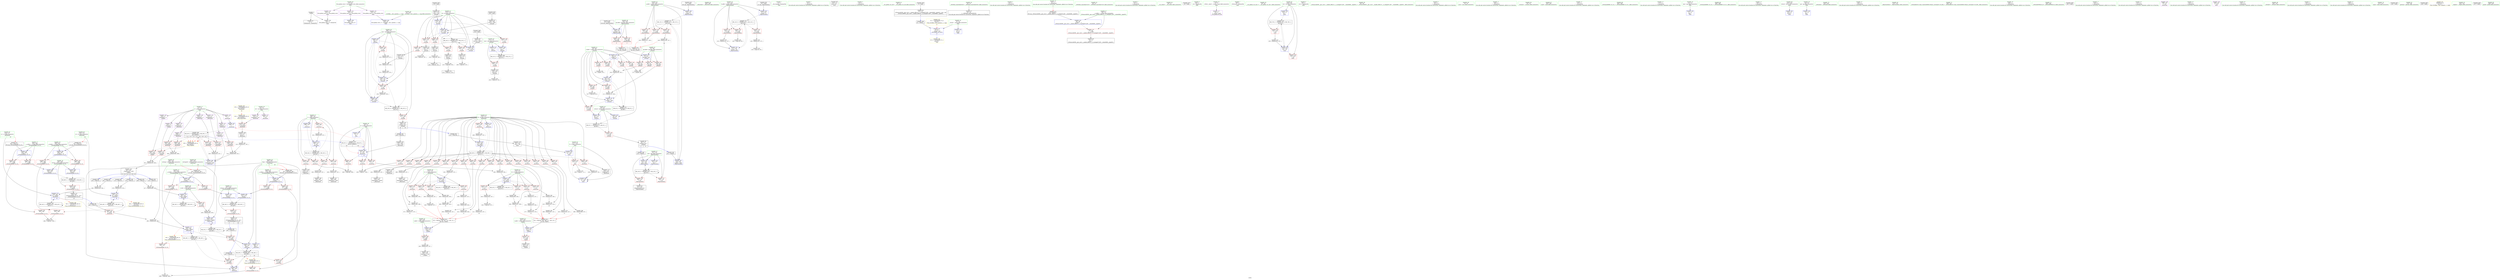 digraph "SVFG" {
	label="SVFG";

	Node0x55a07ff56970 [shape=record,color=grey,label="{NodeID: 0\nNullPtr}"];
	Node0x55a07ff56970 -> Node0x55a07ff74a20[style=solid];
	Node0x55a07ff56970 -> Node0x55a07ff7fa40[style=solid];
	Node0x55a07ffcc140 [shape=record,color=black,label="{NodeID: 609\n455 = PHI(268, 268, )\n0th arg _ZSt3maxIiERKT_S2_S2_ }"];
	Node0x55a07ffcc140 -> Node0x55a07ff81d60[style=solid];
	Node0x55a07ff8fa60 [shape=record,color=grey,label="{NodeID: 443\n340 = cmp(339, 257, )\n}"];
	Node0x55a07ff81880 [shape=record,color=blue,label="{NodeID: 277\n280\<--395\nref.tmp\<--add44\n_Z6solvedv\n|{|<s2>17}}"];
	Node0x55a07ff81880 -> Node0x55a07ff76480[style=dashed];
	Node0x55a07ff81880 -> Node0x55a07ffa52a0[style=dashed];
	Node0x55a07ff81880:s2 -> Node0x55a07ffab590[style=dashed,color=red];
	Node0x55a07ff75510 [shape=record,color=red,label="{NodeID: 194\n410\<--270\n\<--i9\n_Z6solvedv\n}"];
	Node0x55a07ff75510 -> Node0x55a07ff7b760[style=solid];
	Node0x55a07ff725b0 [shape=record,color=black,label="{NodeID: 111\n387\<--386\nidxprom40\<--sub39\n_Z6solvedv\n}"];
	Node0x55a07ff70700 [shape=record,color=green,label="{NodeID: 28\n20\<--22\nn\<--n_field_insensitive\nGlob }"];
	Node0x55a07ff70700 -> Node0x55a07ff78300[style=solid];
	Node0x55a07ff70700 -> Node0x55a07ff783d0[style=solid];
	Node0x55a07ff70700 -> Node0x55a07ff784a0[style=solid];
	Node0x55a07ff70700 -> Node0x55a07ff7f740[style=solid];
	Node0x55a07ff70700 -> Node0x55a07ff80f90[style=solid];
	Node0x55a07ffa75a0 [shape=record,color=black,label="{NodeID: 471\nMR_12V_3 = PHI(MR_12V_4, MR_12V_2, )\npts\{126 \}\n}"];
	Node0x55a07ffa75a0 -> Node0x55a07ff78f30[style=dashed];
	Node0x55a07ffa75a0 -> Node0x55a07ff79000[style=dashed];
	Node0x55a07ffa75a0 -> Node0x55a07ff790d0[style=dashed];
	Node0x55a07ffa75a0 -> Node0x55a07ff806a0[style=dashed];
	Node0x55a07ff7b8e0 [shape=record,color=grey,label="{NodeID: 388\n303 = Binary(302, 257, )\n}"];
	Node0x55a07ff7b8e0 -> Node0x55a07ff721a0[style=solid];
	Node0x55a07ff76bd0 [shape=record,color=red,label="{NodeID: 222\n466\<--465\n\<--\n_ZSt3maxIiERKT_S2_S2_\n}"];
	Node0x55a07ff76bd0 -> Node0x55a07ff8e860[style=solid];
	Node0x55a07ff78710 [shape=record,color=red,label="{NodeID: 139\n91\<--85\n\<--a.addr\n_Z2moxx\n}"];
	Node0x55a07ff78710 -> Node0x55a07ff8f460[style=solid];
	Node0x55a07ff730b0 [shape=record,color=green,label="{NodeID: 56\n263\<--264\n_Z6solvedv\<--_Z6solvedv_field_insensitive\n}"];
	Node0x55a07ff8d1e0 [shape=record,color=grey,label="{NodeID: 416\n336 = Binary(334, 335, )\n}"];
	Node0x55a07ff8d1e0 -> Node0x55a07ff81610[style=solid];
	Node0x55a07ff80290 [shape=record,color=blue,label="{NodeID: 250\n127\<--123\nb.addr\<--b\n_Z6powmodxxx\n}"];
	Node0x55a07ff80290 -> Node0x55a07ffa7aa0[style=dashed];
	Node0x55a07ff79dd0 [shape=record,color=red,label="{NodeID: 167\n208\<--173\n\<--ch\n_Z4readv\n}"];
	Node0x55a07ff79dd0 -> Node0x55a07ff71a50[style=solid];
	Node0x55a07ff74920 [shape=record,color=green,label="{NodeID: 84\n33\<--548\n_GLOBAL__sub_I_gonens_1_1.cpp\<--_GLOBAL__sub_I_gonens_1_1.cpp_field_insensitive\n}"];
	Node0x55a07ff74920 -> Node0x55a07ff7f940[style=solid];
	Node0x55a07ff6e5c0 [shape=record,color=green,label="{NodeID: 1\n7\<--1\n__dso_handle\<--dummyObj\nGlob }"];
	Node0x55a07ffcc380 [shape=record,color=black,label="{NodeID: 610\n456 = PHI(280, 284, )\n1st arg _ZSt3maxIiERKT_S2_S2_ }"];
	Node0x55a07ffcc380 -> Node0x55a07ff81e30[style=solid];
	Node0x55a07ff8fbe0 [shape=record,color=grey,label="{NodeID: 444\n210 = cmp(209, 192, )\n}"];
	Node0x55a07ff8fbe0 -> Node0x55a07ff871b0[style=solid];
	Node0x55a07ff81950 [shape=record,color=blue,label="{NodeID: 278\n268\<--400\nMax\<--\n_Z6solvedv\n}"];
	Node0x55a07ff81950 -> Node0x55a07ffa34a0[style=dashed];
	Node0x55a07ff755e0 [shape=record,color=red,label="{NodeID: 195\n412\<--270\n\<--i9\n_Z6solvedv\n}"];
	Node0x55a07ff755e0 -> Node0x55a07ff87ed0[style=solid];
	Node0x55a07ff72680 [shape=record,color=black,label="{NodeID: 112\n420\<--419\nidxprom57\<--\n_Z6solvedv\n}"];
	Node0x55a07ff70800 [shape=record,color=green,label="{NodeID: 29\n23\<--25\nstr\<--str_field_insensitive\nGlob }"];
	Node0x55a07ff70800 -> Node0x55a07ff77cc0[style=solid];
	Node0x55a07ff70800 -> Node0x55a07ff77d90[style=solid];
	Node0x55a07ffa7aa0 [shape=record,color=black,label="{NodeID: 472\nMR_14V_3 = PHI(MR_14V_4, MR_14V_2, )\npts\{128 \}\n}"];
	Node0x55a07ffa7aa0 -> Node0x55a07ff791a0[style=dashed];
	Node0x55a07ffa7aa0 -> Node0x55a07ff79270[style=dashed];
	Node0x55a07ffa7aa0 -> Node0x55a07ff79340[style=dashed];
	Node0x55a07ffa7aa0 -> Node0x55a07ff805d0[style=dashed];
	Node0x55a07ff7ba60 [shape=record,color=grey,label="{NodeID: 389\n386 = Binary(385, 257, )\n}"];
	Node0x55a07ff7ba60 -> Node0x55a07ff725b0[style=solid];
	Node0x55a07ff76ca0 [shape=record,color=red,label="{NodeID: 223\n468\<--467\n\<--\n_ZSt3maxIiERKT_S2_S2_\n}"];
	Node0x55a07ff76ca0 -> Node0x55a07ff8e860[style=solid];
	Node0x55a07ff787e0 [shape=record,color=red,label="{NodeID: 140\n95\<--85\n\<--a.addr\n_Z2moxx\n}"];
	Node0x55a07ff787e0 -> Node0x55a07ff8f2e0[style=solid];
	Node0x55a07ff731b0 [shape=record,color=green,label="{NodeID: 57\n266\<--267\ni\<--i_field_insensitive\n_Z6solvedv\n}"];
	Node0x55a07ff731b0 -> Node0x55a07ff7a2b0[style=solid];
	Node0x55a07ff731b0 -> Node0x55a07ff7a380[style=solid];
	Node0x55a07ff731b0 -> Node0x55a07ff7a450[style=solid];
	Node0x55a07ff731b0 -> Node0x55a07ff7a520[style=solid];
	Node0x55a07ff731b0 -> Node0x55a07ff7a5f0[style=solid];
	Node0x55a07ff731b0 -> Node0x55a07ff81130[style=solid];
	Node0x55a07ff731b0 -> Node0x55a07ff812d0[style=solid];
	Node0x55a07ff8d360 [shape=record,color=grey,label="{NodeID: 417\n375 = Binary(374, 257, )\n}"];
	Node0x55a07ff8d360 -> Node0x55a07ff8d4e0[style=solid];
	Node0x55a07ff80360 [shape=record,color=blue,label="{NodeID: 251\n129\<--124\npp.addr\<--pp\n_Z6powmodxxx\n}"];
	Node0x55a07ff80360 -> Node0x55a07ff79410[style=dashed];
	Node0x55a07ff80360 -> Node0x55a07ff794e0[style=dashed];
	Node0x55a07ff79ea0 [shape=record,color=red,label="{NodeID: 168\n218\<--173\n\<--ch\n_Z4readv\n}"];
	Node0x55a07ff79ea0 -> Node0x55a07ff71b20[style=solid];
	Node0x55a07ff74a20 [shape=record,color=black,label="{NodeID: 85\n2\<--3\ndummyVal\<--dummyVal\n}"];
	Node0x55a07ff6e650 [shape=record,color=green,label="{NodeID: 2\n9\<--1\n\<--dummyObj\nCan only get source location for instruction, argument, global var or function.}"];
	Node0x55a07ffcc500 [shape=record,color=black,label="{NodeID: 611\n480 = PHI(276, )\n0th arg _ZSt3minIiERKT_S2_S2_ }"];
	Node0x55a07ffcc500 -> Node0x55a07ff820a0[style=solid];
	Node0x55a07ff8fd60 [shape=record,color=grey,label="{NodeID: 445\n344 = cmp(343, 257, )\n}"];
	Node0x55a07ff81a20 [shape=record,color=blue,label="{NodeID: 279\n282\<--417\ns146\<--add55\n_Z6solvedv\n}"];
	Node0x55a07ff81a20 -> Node0x55a07ff75fa0[style=dashed];
	Node0x55a07ff81a20 -> Node0x55a07ffa57a0[style=dashed];
	Node0x55a07ff756b0 [shape=record,color=red,label="{NodeID: 196\n419\<--270\n\<--i9\n_Z6solvedv\n}"];
	Node0x55a07ff756b0 -> Node0x55a07ff72680[style=solid];
	Node0x55a07ff72750 [shape=record,color=black,label="{NodeID: 113\n425\<--424\nidxprom60\<--sub59\n_Z6solvedv\n}"];
	Node0x55a07ff70900 [shape=record,color=green,label="{NodeID: 30\n31\<--35\nllvm.global_ctors\<--llvm.global_ctors_field_insensitive\nGlob }"];
	Node0x55a07ff70900 -> Node0x55a07ff78000[style=solid];
	Node0x55a07ff70900 -> Node0x55a07ff78100[style=solid];
	Node0x55a07ff70900 -> Node0x55a07ff78200[style=solid];
	Node0x55a07ffa7fa0 [shape=record,color=black,label="{NodeID: 473\nMR_18V_3 = PHI(MR_18V_5, MR_18V_2, )\npts\{132 \}\n}"];
	Node0x55a07ffa7fa0 -> Node0x55a07ff795b0[style=dashed];
	Node0x55a07ffa7fa0 -> Node0x55a07ff79680[style=dashed];
	Node0x55a07ffa7fa0 -> Node0x55a07ff80500[style=dashed];
	Node0x55a07ffa7fa0 -> Node0x55a07ffa7fa0[style=dashed];
	Node0x55a07ff7bbe0 [shape=record,color=grey,label="{NodeID: 390\n313 = Binary(312, 187, )\n}"];
	Node0x55a07ff7bbe0 -> Node0x55a07ff8c760[style=solid];
	Node0x55a07ff76d70 [shape=record,color=red,label="{NodeID: 224\n502\<--482\n\<--retval\n_ZSt3minIiERKT_S2_S2_\n}"];
	Node0x55a07ff76d70 -> Node0x55a07ff728f0[style=solid];
	Node0x55a07ff788b0 [shape=record,color=red,label="{NodeID: 141\n99\<--85\n\<--a.addr\n_Z2moxx\n}"];
	Node0x55a07ff788b0 -> Node0x55a07ff7fe80[style=solid];
	Node0x55a07ff73280 [shape=record,color=green,label="{NodeID: 58\n268\<--269\nMax\<--Max_field_insensitive\n_Z6solvedv\n|{|<s4>17|<s5>20}}"];
	Node0x55a07ff73280 -> Node0x55a07ff7a6c0[style=solid];
	Node0x55a07ff73280 -> Node0x55a07ff813a0[style=solid];
	Node0x55a07ff73280 -> Node0x55a07ff81950[style=solid];
	Node0x55a07ff73280 -> Node0x55a07ff81bc0[style=solid];
	Node0x55a07ff73280:s4 -> Node0x55a07ffcc140[style=solid,color=red];
	Node0x55a07ff73280:s5 -> Node0x55a07ffcc140[style=solid,color=red];
	Node0x55a07ff8d4e0 [shape=record,color=grey,label="{NodeID: 418\n376 = Binary(375, 350, )\n}"];
	Node0x55a07ff8d4e0 -> Node0x55a07ff8d7e0[style=solid];
	Node0x55a07ff80430 [shape=record,color=blue,label="{NodeID: 252\n131\<--137\nans\<--\n_Z6powmodxxx\n}"];
	Node0x55a07ff80430 -> Node0x55a07ffa7fa0[style=dashed];
	Node0x55a07ff79f70 [shape=record,color=red,label="{NodeID: 169\n255\<--245\n\<--l.addr\n_Z3getii\n}"];
	Node0x55a07ff79f70 -> Node0x55a07ff7c4e0[style=solid];
	Node0x55a07ff74b20 [shape=record,color=black,label="{NodeID: 86\n514\<--21\nmain_ret\<--\nmain\n}"];
	Node0x55a07ff6e900 [shape=record,color=green,label="{NodeID: 3\n12\<--1\n\<--dummyObj\nCan only get source location for instruction, argument, global var or function.}"];
	Node0x55a07ffcc610 [shape=record,color=black,label="{NodeID: 612\n481 = PHI(278, )\n1st arg _ZSt3minIiERKT_S2_S2_ }"];
	Node0x55a07ffcc610 -> Node0x55a07ff82170[style=solid];
	Node0x55a07ff8fee0 [shape=record,color=grey,label="{NodeID: 446\n494 = cmp(491, 493, )\n}"];
	Node0x55a07ff81af0 [shape=record,color=blue,label="{NodeID: 280\n284\<--430\nref.tmp56\<--add63\n_Z6solvedv\n|{|<s2>20}}"];
	Node0x55a07ff81af0 -> Node0x55a07ff766f0[style=dashed];
	Node0x55a07ff81af0 -> Node0x55a07ffa5ca0[style=dashed];
	Node0x55a07ff81af0:s2 -> Node0x55a07ffab590[style=dashed,color=red];
	Node0x55a07ff75780 [shape=record,color=red,label="{NodeID: 197\n423\<--270\n\<--i9\n_Z6solvedv\n}"];
	Node0x55a07ff75780 -> Node0x55a07ff8c2e0[style=solid];
	Node0x55a07ff72820 [shape=record,color=black,label="{NodeID: 114\n454\<--477\n_ZSt3maxIiERKT_S2_S2__ret\<--\n_ZSt3maxIiERKT_S2_S2_\n|{<s0>17|<s1>20}}"];
	Node0x55a07ff72820:s0 -> Node0x55a07ffcadf0[style=solid,color=blue];
	Node0x55a07ff72820:s1 -> Node0x55a07ffcbbf0[style=solid,color=blue];
	Node0x55a07ff70a00 [shape=record,color=green,label="{NodeID: 31\n36\<--37\n__cxx_global_var_init\<--__cxx_global_var_init_field_insensitive\n}"];
	Node0x55a07ffa84a0 [shape=record,color=black,label="{NodeID: 474\nMR_6V_3 = PHI(MR_6V_4, MR_6V_2, )\npts\{84 \}\n}"];
	Node0x55a07ffa84a0 -> Node0x55a07ff78640[style=dashed];
	Node0x55a07ff7bd60 [shape=record,color=grey,label="{NodeID: 391\n104 = Binary(103, 102, )\n}"];
	Node0x55a07ff7bd60 -> Node0x55a07ff7ff50[style=solid];
	Node0x55a07ff76e40 [shape=record,color=red,label="{NodeID: 225\n492\<--484\n\<--__a.addr\n_ZSt3minIiERKT_S2_S2_\n}"];
	Node0x55a07ff76e40 -> Node0x55a07ff77250[style=solid];
	Node0x55a07ff78980 [shape=record,color=red,label="{NodeID: 142\n103\<--85\n\<--a.addr\n_Z2moxx\n}"];
	Node0x55a07ff78980 -> Node0x55a07ff7bd60[style=solid];
	Node0x55a07ff73350 [shape=record,color=green,label="{NodeID: 59\n270\<--271\ni9\<--i9_field_insensitive\n_Z6solvedv\n}"];
	Node0x55a07ff73350 -> Node0x55a07ff7a790[style=solid];
	Node0x55a07ff73350 -> Node0x55a07ff7a860[style=solid];
	Node0x55a07ff73350 -> Node0x55a07ff7a930[style=solid];
	Node0x55a07ff73350 -> Node0x55a07ff7aa00[style=solid];
	Node0x55a07ff73350 -> Node0x55a07ff7aad0[style=solid];
	Node0x55a07ff73350 -> Node0x55a07ff7aba0[style=solid];
	Node0x55a07ff73350 -> Node0x55a07ff7ac70[style=solid];
	Node0x55a07ff73350 -> Node0x55a07ff7ad40[style=solid];
	Node0x55a07ff73350 -> Node0x55a07ff7ae10[style=solid];
	Node0x55a07ff73350 -> Node0x55a07ff7aee0[style=solid];
	Node0x55a07ff73350 -> Node0x55a07ff7afb0[style=solid];
	Node0x55a07ff73350 -> Node0x55a07ff7b080[style=solid];
	Node0x55a07ff73350 -> Node0x55a07ff7b150[style=solid];
	Node0x55a07ff73350 -> Node0x55a07ff75370[style=solid];
	Node0x55a07ff73350 -> Node0x55a07ff75440[style=solid];
	Node0x55a07ff73350 -> Node0x55a07ff75510[style=solid];
	Node0x55a07ff73350 -> Node0x55a07ff755e0[style=solid];
	Node0x55a07ff73350 -> Node0x55a07ff756b0[style=solid];
	Node0x55a07ff73350 -> Node0x55a07ff75780[style=solid];
	Node0x55a07ff73350 -> Node0x55a07ff75850[style=solid];
	Node0x55a07ff73350 -> Node0x55a07ff81470[style=solid];
	Node0x55a07ff73350 -> Node0x55a07ff81c90[style=solid];
	Node0x55a07ffb2a00 [shape=record,color=yellow,style=double,label="{NodeID: 585\n2V_2 = CSCHI(MR_2V_1)\npts\{10 \}\nCS[]}"];
	Node0x55a07ff8d660 [shape=record,color=grey,label="{NodeID: 419\n339 = Binary(338, 257, )\n}"];
	Node0x55a07ff8d660 -> Node0x55a07ff8fa60[style=solid];
	Node0x55a07ff80500 [shape=record,color=blue,label="{NodeID: 253\n131\<--150\nans\<--call\n_Z6powmodxxx\n}"];
	Node0x55a07ff80500 -> Node0x55a07ffa7fa0[style=dashed];
	Node0x55a07ff7a040 [shape=record,color=red,label="{NodeID: 170\n251\<--247\n\<--r.addr\n_Z3getii\n}"];
	Node0x55a07ff7a040 -> Node0x55a07ff71e60[style=solid];
	Node0x55a07ff74bf0 [shape=record,color=black,label="{NodeID: 87\n44\<--45\n\<--_ZNSt8ios_base4InitD1Ev\nCan only get source location for instruction, argument, global var or function.}"];
	Node0x55a07ff6e990 [shape=record,color=green,label="{NodeID: 4\n15\<--1\n\<--dummyObj\nCan only get source location for instruction, argument, global var or function.}"];
	Node0x55a07ffcc720 [shape=record,color=black,label="{NodeID: 613\n68 = PHI(62, )\n0th arg _ZSt4acosIiEN9__gnu_cxx11__enable_ifIXsr12__is_integerIT_EE7__valueEdE6__typeES2_ }"];
	Node0x55a07ffcc720 -> Node0x55a07ff7fc10[style=solid];
	Node0x55a07ffa01b0 [shape=record,color=black,label="{NodeID: 447\nMR_68V_3 = PHI(MR_68V_4, MR_68V_2, )\npts\{483 \}\n}"];
	Node0x55a07ffa01b0 -> Node0x55a07ff76d70[style=dashed];
	Node0x55a07ff81bc0 [shape=record,color=blue,label="{NodeID: 281\n268\<--433\nMax\<--\n_Z6solvedv\n}"];
	Node0x55a07ff81bc0 -> Node0x55a07ffa34a0[style=dashed];
	Node0x55a07ff75850 [shape=record,color=red,label="{NodeID: 198\n437\<--270\n\<--i9\n_Z6solvedv\n}"];
	Node0x55a07ff75850 -> Node0x55a07ff8e560[style=solid];
	Node0x55a07ff728f0 [shape=record,color=black,label="{NodeID: 115\n479\<--502\n_ZSt3minIiERKT_S2_S2__ret\<--\n_ZSt3minIiERKT_S2_S2_\n|{<s0>16}}"];
	Node0x55a07ff728f0:s0 -> Node0x55a07ffcacb0[style=solid,color=blue];
	Node0x55a07ff70b00 [shape=record,color=green,label="{NodeID: 32\n40\<--41\n_ZNSt8ios_base4InitC1Ev\<--_ZNSt8ios_base4InitC1Ev_field_insensitive\n}"];
	Node0x55a07ffa89a0 [shape=record,color=black,label="{NodeID: 475\nMR_8V_3 = PHI(MR_8V_6, MR_8V_2, )\npts\{86 \}\n}"];
	Node0x55a07ff7bee0 [shape=record,color=grey,label="{NodeID: 392\n408 = Binary(407, 257, )\n|{<s0>18}}"];
	Node0x55a07ff7bee0:s0 -> Node0x55a07ffccd80[style=solid,color=red];
	Node0x55a07ff76f10 [shape=record,color=red,label="{NodeID: 226\n499\<--484\n\<--__a.addr\n_ZSt3minIiERKT_S2_S2_\n}"];
	Node0x55a07ff76f10 -> Node0x55a07ff82310[style=solid];
	Node0x55a07ff78a50 [shape=record,color=red,label="{NodeID: 143\n106\<--85\n\<--a.addr\n_Z2moxx\n}"];
	Node0x55a07ff78a50 -> Node0x55a07ff8e6e0[style=solid];
	Node0x55a07ff73420 [shape=record,color=green,label="{NodeID: 60\n272\<--273\nl1\<--l1_field_insensitive\n_Z6solvedv\n}"];
	Node0x55a07ff73420 -> Node0x55a07ff75920[style=solid];
	Node0x55a07ff73420 -> Node0x55a07ff759f0[style=solid];
	Node0x55a07ff73420 -> Node0x55a07ff75ac0[style=solid];
	Node0x55a07ff73420 -> Node0x55a07ff75b90[style=solid];
	Node0x55a07ff73420 -> Node0x55a07ff81540[style=solid];
	Node0x55a07ffc8a90 [shape=record,color=black,label="{NodeID: 586\n150 = PHI(80, )\n}"];
	Node0x55a07ffc8a90 -> Node0x55a07ff80500[style=solid];
	Node0x55a07ffacea0 [shape=record,color=yellow,style=double,label="{NodeID: 503\n30V_1 = ENCHI(MR_30V_0)\npts\{190000 \}\nFun[_Z3getii]}"];
	Node0x55a07ffacea0 -> Node0x55a07ff7a110[style=dashed];
	Node0x55a07ffacea0 -> Node0x55a07ff7a1e0[style=dashed];
	Node0x55a07ff8d7e0 [shape=record,color=grey,label="{NodeID: 420\n377 = Binary(373, 376, )\n|{<s0>15}}"];
	Node0x55a07ff8d7e0:s0 -> Node0x55a07ffccd80[style=solid,color=red];
	Node0x55a07ff805d0 [shape=record,color=blue,label="{NodeID: 254\n127\<--155\nb.addr\<--shr\n_Z6powmodxxx\n}"];
	Node0x55a07ff805d0 -> Node0x55a07ffa7aa0[style=dashed];
	Node0x55a07ff7a110 [shape=record,color=red,label="{NodeID: 171\n254\<--253\n\<--arrayidx\n_Z3getii\n}"];
	Node0x55a07ff7a110 -> Node0x55a07ff87bd0[style=solid];
	Node0x55a07ff74cf0 [shape=record,color=black,label="{NodeID: 88\n73\<--72\nconv\<--\n_ZSt4acosIiEN9__gnu_cxx11__enable_ifIXsr12__is_integerIT_EE7__valueEdE6__typeES2_\n}"];
	Node0x55a07ff6ea20 [shape=record,color=green,label="{NodeID: 5\n21\<--1\n\<--dummyObj\nCan only get source location for instruction, argument, global var or function.}"];
	Node0x55a07ffcc830 [shape=record,color=black,label="{NodeID: 614\n243 = PHI(351, 356, 367, 372, 406, 411, )\n0th arg _Z3getii }"];
	Node0x55a07ffcc830 -> Node0x55a07ff80df0[style=solid];
	Node0x55a07ff81c90 [shape=record,color=blue,label="{NodeID: 282\n270\<--438\ni9\<--inc66\n_Z6solvedv\n}"];
	Node0x55a07ff81c90 -> Node0x55a07ffa39a0[style=dashed];
	Node0x55a07ff75920 [shape=record,color=red,label="{NodeID: 199\n338\<--272\n\<--l1\n_Z6solvedv\n}"];
	Node0x55a07ff75920 -> Node0x55a07ff8d660[style=solid];
	Node0x55a07ff773d0 [shape=record,color=black,label="{NodeID: 116\n523\<--522\nconv\<--call\nmain\n}"];
	Node0x55a07ff773d0 -> Node0x55a07ff824b0[style=solid];
	Node0x55a07ff70c00 [shape=record,color=green,label="{NodeID: 33\n46\<--47\n__cxa_atexit\<--__cxa_atexit_field_insensitive\n}"];
	Node0x55a07ffa8ea0 [shape=record,color=black,label="{NodeID: 476\nMR_20V_6 = PHI(MR_20V_5, MR_20V_3, )\npts\{170 \}\n}"];
	Node0x55a07ffa8ea0 -> Node0x55a07ff798f0[style=dashed];
	Node0x55a07ff7c060 [shape=record,color=grey,label="{NodeID: 393\n308 = Binary(307, 257, )\n}"];
	Node0x55a07ff7c060 -> Node0x55a07ff72270[style=solid];
	Node0x55a07ff76fe0 [shape=record,color=red,label="{NodeID: 227\n490\<--486\n\<--__b.addr\n_ZSt3minIiERKT_S2_S2_\n}"];
	Node0x55a07ff76fe0 -> Node0x55a07ff77180[style=solid];
	Node0x55a07ff78b20 [shape=record,color=red,label="{NodeID: 144\n110\<--85\n\<--a.addr\n_Z2moxx\n}"];
	Node0x55a07ff78b20 -> Node0x55a07ff87a50[style=solid];
	Node0x55a07ff734f0 [shape=record,color=green,label="{NodeID: 61\n274\<--275\nl2\<--l2_field_insensitive\n_Z6solvedv\n}"];
	Node0x55a07ff734f0 -> Node0x55a07ff75c60[style=solid];
	Node0x55a07ff734f0 -> Node0x55a07ff75d30[style=solid];
	Node0x55a07ff734f0 -> Node0x55a07ff75e00[style=solid];
	Node0x55a07ff734f0 -> Node0x55a07ff75ed0[style=solid];
	Node0x55a07ff734f0 -> Node0x55a07ff81610[style=solid];
	Node0x55a07ffc89c0 [shape=record,color=black,label="{NodeID: 587\n43 = PHI()\n}"];
	Node0x55a07ff8d960 [shape=record,color=grey,label="{NodeID: 421\n234 = Binary(93, 233, )\n}"];
	Node0x55a07ff8d960 -> Node0x55a07ff80d20[style=solid];
	Node0x55a07ff806a0 [shape=record,color=blue,label="{NodeID: 255\n125\<--161\na.addr\<--call3\n_Z6powmodxxx\n}"];
	Node0x55a07ff806a0 -> Node0x55a07ffa75a0[style=dashed];
	Node0x55a07ff7a1e0 [shape=record,color=red,label="{NodeID: 172\n260\<--259\n\<--arrayidx2\n_Z3getii\n}"];
	Node0x55a07ff7a1e0 -> Node0x55a07ff87bd0[style=solid];
	Node0x55a07ff74dc0 [shape=record,color=black,label="{NodeID: 89\n67\<--74\n_ZSt4acosIiEN9__gnu_cxx11__enable_ifIXsr12__is_integerIT_EE7__valueEdE6__typeES2__ret\<--call\n_ZSt4acosIiEN9__gnu_cxx11__enable_ifIXsr12__is_integerIT_EE7__valueEdE6__typeES2_\n|{<s0>3}}"];
	Node0x55a07ff74dc0:s0 -> Node0x55a07ffca940[style=solid,color=blue];
	Node0x55a07ff6eab0 [shape=record,color=green,label="{NodeID: 6\n26\<--1\n.str\<--dummyObj\nGlob }"];
	Node0x55a07ffccd80 [shape=record,color=black,label="{NodeID: 615\n244 = PHI(353, 360, 369, 377, 408, 415, )\n1st arg _Z3getii }"];
	Node0x55a07ffccd80 -> Node0x55a07ff80ec0[style=solid];
	Node0x55a07ff81d60 [shape=record,color=blue,label="{NodeID: 283\n459\<--455\n__a.addr\<--__a\n_ZSt3maxIiERKT_S2_S2_\n}"];
	Node0x55a07ff81d60 -> Node0x55a07ff76890[style=dashed];
	Node0x55a07ff81d60 -> Node0x55a07ff76960[style=dashed];
	Node0x55a07ff759f0 [shape=record,color=red,label="{NodeID: 200\n347\<--272\n\<--l1\n_Z6solvedv\n}"];
	Node0x55a07ff759f0 -> Node0x55a07ff8c8e0[style=solid];
	Node0x55a07ff774a0 [shape=record,color=purple,label="{NodeID: 117\n42\<--4\n\<--_ZStL8__ioinit\n__cxx_global_var_init\n}"];
	Node0x55a07ff70d00 [shape=record,color=green,label="{NodeID: 34\n45\<--51\n_ZNSt8ios_base4InitD1Ev\<--_ZNSt8ios_base4InitD1Ev_field_insensitive\n}"];
	Node0x55a07ff70d00 -> Node0x55a07ff74bf0[style=solid];
	Node0x55a07ff7c1e0 [shape=record,color=grey,label="{NodeID: 394\n406 = Binary(403, 405, )\n|{<s0>18}}"];
	Node0x55a07ff7c1e0:s0 -> Node0x55a07ffcc830[style=solid,color=red];
	Node0x55a07ff770b0 [shape=record,color=red,label="{NodeID: 228\n496\<--486\n\<--__b.addr\n_ZSt3minIiERKT_S2_S2_\n}"];
	Node0x55a07ff770b0 -> Node0x55a07ff82240[style=solid];
	Node0x55a07ff78bf0 [shape=record,color=red,label="{NodeID: 145\n114\<--85\n\<--a.addr\n_Z2moxx\n}"];
	Node0x55a07ff78bf0 -> Node0x55a07ff800f0[style=solid];
	Node0x55a07ff735c0 [shape=record,color=green,label="{NodeID: 62\n276\<--277\ns1\<--s1_field_insensitive\n_Z6solvedv\n|{|<s1>16}}"];
	Node0x55a07ff735c0 -> Node0x55a07ff816e0[style=solid];
	Node0x55a07ff735c0:s1 -> Node0x55a07ffcc500[style=solid,color=red];
	Node0x55a07ffca940 [shape=record,color=black,label="{NodeID: 588\n61 = PHI(67, )\n}"];
	Node0x55a07ffca940 -> Node0x55a07ff7fb40[style=solid];
	Node0x55a07ff8dae0 [shape=record,color=grey,label="{NodeID: 422\n379 = Binary(370, 378, )\n}"];
	Node0x55a07ff8dae0 -> Node0x55a07ff817b0[style=solid];
	Node0x55a07ff80770 [shape=record,color=blue,label="{NodeID: 256\n169\<--93\nans\<--\n_Z4readv\n}"];
	Node0x55a07ff80770 -> Node0x55a07ff79750[style=dashed];
	Node0x55a07ff80770 -> Node0x55a07ff79820[style=dashed];
	Node0x55a07ff80770 -> Node0x55a07ff80b80[style=dashed];
	Node0x55a07ff80770 -> Node0x55a07ff80d20[style=dashed];
	Node0x55a07ff80770 -> Node0x55a07ffa8ea0[style=dashed];
	Node0x55a07ff7a2b0 [shape=record,color=red,label="{NodeID: 173\n298\<--266\n\<--i\n_Z6solvedv\n}"];
	Node0x55a07ff7a2b0 -> Node0x55a07ff8ece0[style=solid];
	Node0x55a07ff74e90 [shape=record,color=black,label="{NodeID: 90\n80\<--117\n_Z2moxx_ret\<--\n_Z2moxx\n|{<s0>5|<s1>6}}"];
	Node0x55a07ff74e90:s0 -> Node0x55a07ffc8a90[style=solid,color=blue];
	Node0x55a07ff74e90:s1 -> Node0x55a07ffcaf30[style=solid,color=blue];
	Node0x55a07ff6f2f0 [shape=record,color=green,label="{NodeID: 7\n28\<--1\n_ZSt4cout\<--dummyObj\nGlob }"];
	Node0x55a07ffcd000 [shape=record,color=black,label="{NodeID: 616\n81 = PHI(148, 159, )\n0th arg _Z2moxx }"];
	Node0x55a07ffcd000 -> Node0x55a07ff7fce0[style=solid];
	Node0x55a07ff81e30 [shape=record,color=blue,label="{NodeID: 284\n461\<--456\n__b.addr\<--__b\n_ZSt3maxIiERKT_S2_S2_\n}"];
	Node0x55a07ff81e30 -> Node0x55a07ff76a30[style=dashed];
	Node0x55a07ff81e30 -> Node0x55a07ff76b00[style=dashed];
	Node0x55a07ff75ac0 [shape=record,color=red,label="{NodeID: 201\n365\<--272\n\<--l1\n_Z6solvedv\n}"];
	Node0x55a07ff75ac0 -> Node0x55a07ff8e0e0[style=solid];
	Node0x55a07ff77570 [shape=record,color=purple,label="{NodeID: 118\n253\<--17\narrayidx\<--s\n_Z3getii\n}"];
	Node0x55a07ff77570 -> Node0x55a07ff7a110[style=solid];
	Node0x55a07ff70e00 [shape=record,color=green,label="{NodeID: 35\n58\<--59\n__cxx_global_var_init.1\<--__cxx_global_var_init.1_field_insensitive\n}"];
	Node0x55a07ffa98a0 [shape=record,color=black,label="{NodeID: 478\nMR_78V_3 = PHI(MR_78V_4, MR_78V_2, )\npts\{520 \}\n}"];
	Node0x55a07ffa98a0 -> Node0x55a07ff7f2d0[style=dashed];
	Node0x55a07ffa98a0 -> Node0x55a07ff82720[style=dashed];
	Node0x55a07ff7c360 [shape=record,color=grey,label="{NodeID: 395\n405 = Binary(404, 350, )\n}"];
	Node0x55a07ff7c360 -> Node0x55a07ff7c1e0[style=solid];
	Node0x55a07ff77180 [shape=record,color=red,label="{NodeID: 229\n491\<--490\n\<--\n_ZSt3minIiERKT_S2_S2_\n}"];
	Node0x55a07ff77180 -> Node0x55a07ff8fee0[style=solid];
	Node0x55a07ff78cc0 [shape=record,color=red,label="{NodeID: 146\n96\<--87\n\<--pp.addr\n_Z2moxx\n}"];
	Node0x55a07ff78cc0 -> Node0x55a07ff8f2e0[style=solid];
	Node0x55a07ff73690 [shape=record,color=green,label="{NodeID: 63\n278\<--279\ns2\<--s2_field_insensitive\n_Z6solvedv\n|{|<s1>16}}"];
	Node0x55a07ff73690 -> Node0x55a07ff817b0[style=solid];
	Node0x55a07ff73690:s1 -> Node0x55a07ffcc610[style=solid,color=red];
	Node0x55a07ffcaa70 [shape=record,color=black,label="{NodeID: 589\n74 = PHI()\n}"];
	Node0x55a07ffcaa70 -> Node0x55a07ff74dc0[style=solid];
	Node0x55a07ff8dc60 [shape=record,color=grey,label="{NodeID: 423\n343 = Binary(342, 257, )\n}"];
	Node0x55a07ff8dc60 -> Node0x55a07ff8fd60[style=solid];
	Node0x55a07ff80840 [shape=record,color=blue,label="{NodeID: 257\n171\<--177\nlast\<--\n_Z4readv\n}"];
	Node0x55a07ff80840 -> Node0x55a07ffa6ba0[style=dashed];
	Node0x55a07ff7a380 [shape=record,color=red,label="{NodeID: 174\n302\<--266\n\<--i\n_Z6solvedv\n}"];
	Node0x55a07ff7a380 -> Node0x55a07ff7b8e0[style=solid];
	Node0x55a07ff74f60 [shape=record,color=black,label="{NodeID: 91\n121\<--164\n_Z6powmodxxx_ret\<--\n_Z6powmodxxx\n}"];
	Node0x55a07ff6f380 [shape=record,color=green,label="{NodeID: 8\n29\<--1\n.str.2\<--dummyObj\nGlob }"];
	Node0x55a07ffcd150 [shape=record,color=black,label="{NodeID: 617\n82 = PHI(149, 160, )\n1st arg _Z2moxx }"];
	Node0x55a07ffcd150 -> Node0x55a07ff7fdb0[style=solid];
	Node0x55a07ff81f00 [shape=record,color=blue,label="{NodeID: 285\n457\<--471\nretval\<--\n_ZSt3maxIiERKT_S2_S2_\n}"];
	Node0x55a07ff81f00 -> Node0x55a07ffa2fa0[style=dashed];
	Node0x55a07ff75b90 [shape=record,color=red,label="{NodeID: 202\n404\<--272\n\<--l1\n_Z6solvedv\n}"];
	Node0x55a07ff75b90 -> Node0x55a07ff7c360[style=solid];
	Node0x55a07ff77640 [shape=record,color=purple,label="{NodeID: 119\n259\<--17\narrayidx2\<--s\n_Z3getii\n}"];
	Node0x55a07ff77640 -> Node0x55a07ff7a1e0[style=solid];
	Node0x55a07ff70f00 [shape=record,color=green,label="{NodeID: 36\n63\<--64\n_ZSt4acosIiEN9__gnu_cxx11__enable_ifIXsr12__is_integerIT_EE7__valueEdE6__typeES2_\<--_ZSt4acosIiEN9__gnu_cxx11__enable_ifIXsr12__is_integerIT_EE7__valueEdE6__typeES2__field_insensitive\n}"];
	Node0x55a07ffa9da0 [shape=record,color=black,label="{NodeID: 479\nMR_81V_2 = PHI(MR_81V_3, MR_81V_1, )\npts\{22 190000 \}\n|{<s0>25|<s1>25}}"];
	Node0x55a07ffa9da0:s0 -> Node0x55a07ff80f90[style=dashed,color=red];
	Node0x55a07ffa9da0:s1 -> Node0x55a07ff81060[style=dashed,color=red];
	Node0x55a07ff7c4e0 [shape=record,color=grey,label="{NodeID: 396\n256 = Binary(255, 257, )\n}"];
	Node0x55a07ff7c4e0 -> Node0x55a07ff71f30[style=solid];
	Node0x55a07ff77250 [shape=record,color=red,label="{NodeID: 230\n493\<--492\n\<--\n_ZSt3minIiERKT_S2_S2_\n}"];
	Node0x55a07ff77250 -> Node0x55a07ff8fee0[style=solid];
	Node0x55a07ff78d90 [shape=record,color=red,label="{NodeID: 147\n102\<--87\n\<--pp.addr\n_Z2moxx\n}"];
	Node0x55a07ff78d90 -> Node0x55a07ff7bd60[style=solid];
	Node0x55a07ff73760 [shape=record,color=green,label="{NodeID: 64\n280\<--281\nref.tmp\<--ref.tmp_field_insensitive\n_Z6solvedv\n|{|<s1>17}}"];
	Node0x55a07ff73760 -> Node0x55a07ff81880[style=solid];
	Node0x55a07ff73760:s1 -> Node0x55a07ffcc380[style=solid,color=red];
	Node0x55a07ffcab40 [shape=record,color=black,label="{NodeID: 590\n378 = PHI(242, )\n}"];
	Node0x55a07ffcab40 -> Node0x55a07ff8dae0[style=solid];
	Node0x55a07ffad250 [shape=record,color=yellow,style=double,label="{NodeID: 507\n2V_1 = ENCHI(MR_2V_0)\npts\{10 \}\nFun[_GLOBAL__sub_I_gonens_1_1.cpp]|{<s0>27}}"];
	Node0x55a07ffad250:s0 -> Node0x55a07ff7fb40[style=dashed,color=red];
	Node0x55a07ff8dde0 [shape=record,color=grey,label="{NodeID: 424\n360 = Binary(357, 359, )\n|{<s0>13}}"];
	Node0x55a07ff8dde0:s0 -> Node0x55a07ffccd80[style=solid,color=red];
	Node0x55a07ff80910 [shape=record,color=blue,label="{NodeID: 258\n173\<--181\nch\<--conv\n_Z4readv\n}"];
	Node0x55a07ff80910 -> Node0x55a07ff79a90[style=dashed];
	Node0x55a07ff80910 -> Node0x55a07ff79b60[style=dashed];
	Node0x55a07ff80910 -> Node0x55a07ff79c30[style=dashed];
	Node0x55a07ff80910 -> Node0x55a07ff80ab0[style=dashed];
	Node0x55a07ff80910 -> Node0x55a07ffa2aa0[style=dashed];
	Node0x55a07ff7a450 [shape=record,color=red,label="{NodeID: 175\n307\<--266\n\<--i\n_Z6solvedv\n}"];
	Node0x55a07ff7a450 -> Node0x55a07ff7c060[style=solid];
	Node0x55a07ff75030 [shape=record,color=black,label="{NodeID: 92\n181\<--178\nconv\<--call\n_Z4readv\n}"];
	Node0x55a07ff75030 -> Node0x55a07ff80910[style=solid];
	Node0x55a07ff6f440 [shape=record,color=green,label="{NodeID: 9\n32\<--1\n\<--dummyObj\nCan only get source location for instruction, argument, global var or function.}"];
	Node0x55a07ffcd2a0 [shape=record,color=black,label="{NodeID: 618\n122 = PHI()\n0th arg _Z6powmodxxx }"];
	Node0x55a07ffcd2a0 -> Node0x55a07ff801c0[style=solid];
	Node0x55a07ff81fd0 [shape=record,color=blue,label="{NodeID: 286\n457\<--474\nretval\<--\n_ZSt3maxIiERKT_S2_S2_\n}"];
	Node0x55a07ff81fd0 -> Node0x55a07ffa2fa0[style=dashed];
	Node0x55a07ff75c60 [shape=record,color=red,label="{NodeID: 203\n342\<--274\n\<--l2\n_Z6solvedv\n}"];
	Node0x55a07ff75c60 -> Node0x55a07ff8dc60[style=solid];
	Node0x55a07ff77710 [shape=record,color=purple,label="{NodeID: 120\n294\<--17\n\<--s\n_Z6solvedv\n}"];
	Node0x55a07ff77710 -> Node0x55a07ff81060[style=solid];
	Node0x55a07ff71000 [shape=record,color=green,label="{NodeID: 37\n69\<--70\n__x.addr\<--__x.addr_field_insensitive\n_ZSt4acosIiEN9__gnu_cxx11__enable_ifIXsr12__is_integerIT_EE7__valueEdE6__typeES2_\n}"];
	Node0x55a07ff71000 -> Node0x55a07ff78570[style=solid];
	Node0x55a07ff71000 -> Node0x55a07ff7fc10[style=solid];
	Node0x55a07ff7c660 [shape=record,color=grey,label="{NodeID: 397\n356 = Binary(355, 257, )\n|{<s0>13}}"];
	Node0x55a07ff7c660:s0 -> Node0x55a07ffcc830[style=solid,color=red];
	Node0x55a07ff7f240 [shape=record,color=red,label="{NodeID: 231\n527\<--517\n\<--T\nmain\n}"];
	Node0x55a07ff7f240 -> Node0x55a07ff8ca60[style=solid];
	Node0x55a07ff7f240 -> Node0x55a07ff8f8e0[style=solid];
	Node0x55a07ff78e60 [shape=record,color=red,label="{NodeID: 148\n109\<--87\n\<--pp.addr\n_Z2moxx\n}"];
	Node0x55a07ff78e60 -> Node0x55a07ff87a50[style=solid];
	Node0x55a07ff73830 [shape=record,color=green,label="{NodeID: 65\n282\<--283\ns146\<--s146_field_insensitive\n_Z6solvedv\n}"];
	Node0x55a07ff73830 -> Node0x55a07ff75fa0[style=solid];
	Node0x55a07ff73830 -> Node0x55a07ff81a20[style=solid];
	Node0x55a07ffcacb0 [shape=record,color=black,label="{NodeID: 591\n391 = PHI(479, )\n}"];
	Node0x55a07ffcacb0 -> Node0x55a07ff763b0[style=solid];
	Node0x55a07ff8df60 [shape=record,color=grey,label="{NodeID: 425\n362 = Binary(354, 361, )\n}"];
	Node0x55a07ff8df60 -> Node0x55a07ff816e0[style=solid];
	Node0x55a07ff809e0 [shape=record,color=blue,label="{NodeID: 259\n171\<--197\nlast\<--\n_Z4readv\n}"];
	Node0x55a07ff809e0 -> Node0x55a07ffa6ba0[style=dashed];
	Node0x55a07ff7a520 [shape=record,color=red,label="{NodeID: 176\n315\<--266\n\<--i\n_Z6solvedv\n}"];
	Node0x55a07ff7a520 -> Node0x55a07ff72410[style=solid];
	Node0x55a07ff75100 [shape=record,color=black,label="{NodeID: 93\n185\<--184\nconv1\<--\n_Z4readv\n}"];
	Node0x55a07ff75100 -> Node0x55a07ff8efe0[style=solid];
	Node0x55a07ff6f500 [shape=record,color=green,label="{NodeID: 10\n62\<--1\n\<--dummyObj\nCan only get source location for instruction, argument, global var or function.|{<s0>3}}"];
	Node0x55a07ff6f500:s0 -> Node0x55a07ffcc720[style=solid,color=red];
	Node0x55a07ffcd370 [shape=record,color=black,label="{NodeID: 619\n123 = PHI()\n1st arg _Z6powmodxxx }"];
	Node0x55a07ffcd370 -> Node0x55a07ff80290[style=solid];
	Node0x55a07ff820a0 [shape=record,color=blue,label="{NodeID: 287\n484\<--480\n__a.addr\<--__a\n_ZSt3minIiERKT_S2_S2_\n}"];
	Node0x55a07ff820a0 -> Node0x55a07ff76e40[style=dashed];
	Node0x55a07ff820a0 -> Node0x55a07ff76f10[style=dashed];
	Node0x55a07ff75d30 [shape=record,color=red,label="{NodeID: 204\n358\<--274\n\<--l2\n_Z6solvedv\n}"];
	Node0x55a07ff75d30 -> Node0x55a07ff7c7e0[style=solid];
	Node0x55a07ff777e0 [shape=record,color=purple,label="{NodeID: 121\n305\<--17\narrayidx\<--s\n_Z6solvedv\n}"];
	Node0x55a07ff777e0 -> Node0x55a07ff76070[style=solid];
	Node0x55a07ff710d0 [shape=record,color=green,label="{NodeID: 38\n75\<--76\nacos\<--acos_field_insensitive\n}"];
	Node0x55a07ffaa7d0 [shape=record,color=yellow,style=double,label="{NodeID: 481\n36V_1 = ENCHI(MR_36V_0)\npts\{269 \}\nFun[_ZSt3maxIiERKT_S2_S2_]}"];
	Node0x55a07ffaa7d0 -> Node0x55a07ff76bd0[style=dashed];
	Node0x55a07ff7c7e0 [shape=record,color=grey,label="{NodeID: 398\n359 = Binary(358, 350, )\n}"];
	Node0x55a07ff7c7e0 -> Node0x55a07ff8dde0[style=solid];
	Node0x55a07ff7f2d0 [shape=record,color=red,label="{NodeID: 232\n532\<--519\n\<--tot\nmain\n}"];
	Node0x55a07ff7f2d0 -> Node0x55a07ff8d060[style=solid];
	Node0x55a07ff78f30 [shape=record,color=red,label="{NodeID: 149\n147\<--125\n\<--a.addr\n_Z6powmodxxx\n}"];
	Node0x55a07ff78f30 -> Node0x55a07ff7b460[style=solid];
	Node0x55a07ff73900 [shape=record,color=green,label="{NodeID: 66\n284\<--285\nref.tmp56\<--ref.tmp56_field_insensitive\n_Z6solvedv\n|{|<s1>20}}"];
	Node0x55a07ff73900 -> Node0x55a07ff81af0[style=solid];
	Node0x55a07ff73900:s1 -> Node0x55a07ffcc380[style=solid,color=red];
	Node0x55a07ffcadf0 [shape=record,color=black,label="{NodeID: 592\n397 = PHI(454, )\n}"];
	Node0x55a07ffcadf0 -> Node0x55a07ff76480[style=solid];
	Node0x55a07ff8e0e0 [shape=record,color=grey,label="{NodeID: 426\n366 = Binary(365, 350, )\n}"];
	Node0x55a07ff8e0e0 -> Node0x55a07ff8e260[style=solid];
	Node0x55a07ff80ab0 [shape=record,color=blue,label="{NodeID: 260\n173\<--200\nch\<--conv5\n_Z4readv\n}"];
	Node0x55a07ff80ab0 -> Node0x55a07ff79a90[style=dashed];
	Node0x55a07ff80ab0 -> Node0x55a07ff79b60[style=dashed];
	Node0x55a07ff80ab0 -> Node0x55a07ff79c30[style=dashed];
	Node0x55a07ff80ab0 -> Node0x55a07ff80ab0[style=dashed];
	Node0x55a07ff80ab0 -> Node0x55a07ffa2aa0[style=dashed];
	Node0x55a07ff7a5f0 [shape=record,color=red,label="{NodeID: 177\n320\<--266\n\<--i\n_Z6solvedv\n}"];
	Node0x55a07ff7a5f0 -> Node0x55a07ff8e3e0[style=solid];
	Node0x55a07ff751d0 [shape=record,color=black,label="{NodeID: 94\n190\<--189\nconv2\<--\n_Z4readv\n}"];
	Node0x55a07ff751d0 -> Node0x55a07ff8f160[style=solid];
	Node0x55a07ff6f600 [shape=record,color=green,label="{NodeID: 11\n93\<--1\n\<--dummyObj\nCan only get source location for instruction, argument, global var or function.}"];
	Node0x55a07ffcd440 [shape=record,color=black,label="{NodeID: 620\n124 = PHI()\n2nd arg _Z6powmodxxx }"];
	Node0x55a07ffcd440 -> Node0x55a07ff80360[style=solid];
	Node0x55a07ff82170 [shape=record,color=blue,label="{NodeID: 288\n486\<--481\n__b.addr\<--__b\n_ZSt3minIiERKT_S2_S2_\n}"];
	Node0x55a07ff82170 -> Node0x55a07ff76fe0[style=dashed];
	Node0x55a07ff82170 -> Node0x55a07ff770b0[style=dashed];
	Node0x55a07ff75e00 [shape=record,color=red,label="{NodeID: 205\n374\<--274\n\<--l2\n_Z6solvedv\n}"];
	Node0x55a07ff75e00 -> Node0x55a07ff8d360[style=solid];
	Node0x55a07ff778b0 [shape=record,color=purple,label="{NodeID: 122\n317\<--17\narrayidx8\<--s\n_Z6solvedv\n}"];
	Node0x55a07ff778b0 -> Node0x55a07ff81200[style=solid];
	Node0x55a07ff711d0 [shape=record,color=green,label="{NodeID: 39\n78\<--79\n_Z2moxx\<--_Z2moxx_field_insensitive\n}"];
	Node0x55a07ff7c960 [shape=record,color=grey,label="{NodeID: 399\n216 = Binary(215, 217, )\n}"];
	Node0x55a07ff7c960 -> Node0x55a07ff7cae0[style=solid];
	Node0x55a07ff7f3a0 [shape=record,color=red,label="{NodeID: 233\n535\<--519\n\<--tot\nmain\n}"];
	Node0x55a07ff79000 [shape=record,color=red,label="{NodeID: 150\n157\<--125\n\<--a.addr\n_Z6powmodxxx\n}"];
	Node0x55a07ff79000 -> Node0x55a07ff87750[style=solid];
	Node0x55a07ff739d0 [shape=record,color=green,label="{NodeID: 67\n292\<--293\nscanf\<--scanf_field_insensitive\n}"];
	Node0x55a07ffcaf30 [shape=record,color=black,label="{NodeID: 593\n161 = PHI(80, )\n}"];
	Node0x55a07ffcaf30 -> Node0x55a07ff806a0[style=solid];
	Node0x55a07ff8e260 [shape=record,color=grey,label="{NodeID: 427\n367 = Binary(364, 366, )\n|{<s0>14}}"];
	Node0x55a07ff8e260:s0 -> Node0x55a07ffcc830[style=solid,color=red];
	Node0x55a07ff80b80 [shape=record,color=blue,label="{NodeID: 261\n169\<--221\nans\<--sub\n_Z4readv\n}"];
	Node0x55a07ff80b80 -> Node0x55a07ff79750[style=dashed];
	Node0x55a07ff80b80 -> Node0x55a07ff79820[style=dashed];
	Node0x55a07ff80b80 -> Node0x55a07ff80b80[style=dashed];
	Node0x55a07ff80b80 -> Node0x55a07ff80d20[style=dashed];
	Node0x55a07ff80b80 -> Node0x55a07ffa8ea0[style=dashed];
	Node0x55a07ff7a6c0 [shape=record,color=red,label="{NodeID: 178\n441\<--268\n\<--Max\n_Z6solvedv\n}"];
	Node0x55a07ff752a0 [shape=record,color=black,label="{NodeID: 95\n200\<--199\nconv5\<--call4\n_Z4readv\n}"];
	Node0x55a07ff752a0 -> Node0x55a07ff80ab0[style=solid];
	Node0x55a07ff6f700 [shape=record,color=green,label="{NodeID: 12\n137\<--1\n\<--dummyObj\nCan only get source location for instruction, argument, global var or function.}"];
	Node0x55a07ff82240 [shape=record,color=blue,label="{NodeID: 289\n482\<--496\nretval\<--\n_ZSt3minIiERKT_S2_S2_\n}"];
	Node0x55a07ff82240 -> Node0x55a07ffa01b0[style=dashed];
	Node0x55a07ff75ed0 [shape=record,color=red,label="{NodeID: 206\n413\<--274\n\<--l2\n_Z6solvedv\n}"];
	Node0x55a07ff75ed0 -> Node0x55a07ff88050[style=solid];
	Node0x55a07ff77980 [shape=record,color=purple,label="{NodeID: 123\n383\<--17\narrayidx38\<--s\n_Z6solvedv\n}"];
	Node0x55a07ff77980 -> Node0x55a07ff76210[style=solid];
	Node0x55a07ff712d0 [shape=record,color=green,label="{NodeID: 40\n83\<--84\nretval\<--retval_field_insensitive\n_Z2moxx\n}"];
	Node0x55a07ff712d0 -> Node0x55a07ff78640[style=solid];
	Node0x55a07ff712d0 -> Node0x55a07ff7fe80[style=solid];
	Node0x55a07ff712d0 -> Node0x55a07ff800f0[style=solid];
	Node0x55a07ff7cae0 [shape=record,color=grey,label="{NodeID: 400\n220 = Binary(216, 219, )\n}"];
	Node0x55a07ff7cae0 -> Node0x55a07ff7d0e0[style=solid];
	Node0x55a07ff7f470 [shape=record,color=blue,label="{NodeID: 234\n8\<--9\n_ZL2pi\<--\nGlob }"];
	Node0x55a07ff790d0 [shape=record,color=red,label="{NodeID: 151\n158\<--125\n\<--a.addr\n_Z6powmodxxx\n}"];
	Node0x55a07ff790d0 -> Node0x55a07ff87750[style=solid];
	Node0x55a07ff73ad0 [shape=record,color=green,label="{NodeID: 68\n392\<--393\n_ZSt3minIiERKT_S2_S2_\<--_ZSt3minIiERKT_S2_S2__field_insensitive\n}"];
	Node0x55a07ffcb070 [shape=record,color=black,label="{NodeID: 594\n178 = PHI()\n}"];
	Node0x55a07ffcb070 -> Node0x55a07ff75030[style=solid];
	Node0x55a07ff8e3e0 [shape=record,color=grey,label="{NodeID: 428\n321 = Binary(320, 257, )\n}"];
	Node0x55a07ff8e3e0 -> Node0x55a07ff812d0[style=solid];
	Node0x55a07ff80c50 [shape=record,color=blue,label="{NodeID: 262\n173\<--225\nch\<--conv14\n_Z4readv\n}"];
	Node0x55a07ff80c50 -> Node0x55a07ffa2aa0[style=dashed];
	Node0x55a07ff7a790 [shape=record,color=red,label="{NodeID: 179\n327\<--270\n\<--i9\n_Z6solvedv\n}"];
	Node0x55a07ff7a790 -> Node0x55a07ff8f5e0[style=solid];
	Node0x55a07ff71980 [shape=record,color=black,label="{NodeID: 96\n205\<--204\nconv7\<--\n_Z4readv\n}"];
	Node0x55a07ff71980 -> Node0x55a07ff8f760[style=solid];
	Node0x55a07ff6f800 [shape=record,color=green,label="{NodeID: 13\n177\<--1\n\<--dummyObj\nCan only get source location for instruction, argument, global var or function.}"];
	Node0x55a07ffa2aa0 [shape=record,color=black,label="{NodeID: 456\nMR_24V_5 = PHI(MR_24V_6, MR_24V_3, )\npts\{174 \}\n}"];
	Node0x55a07ffa2aa0 -> Node0x55a07ff79d00[style=dashed];
	Node0x55a07ffa2aa0 -> Node0x55a07ff79dd0[style=dashed];
	Node0x55a07ffa2aa0 -> Node0x55a07ff79ea0[style=dashed];
	Node0x55a07ffa2aa0 -> Node0x55a07ff80c50[style=dashed];
	Node0x55a07ff82310 [shape=record,color=blue,label="{NodeID: 290\n482\<--499\nretval\<--\n_ZSt3minIiERKT_S2_S2_\n}"];
	Node0x55a07ff82310 -> Node0x55a07ffa01b0[style=dashed];
	Node0x55a07ff75fa0 [shape=record,color=red,label="{NodeID: 207\n429\<--282\n\<--s146\n_Z6solvedv\n}"];
	Node0x55a07ff75fa0 -> Node0x55a07ff7cde0[style=solid];
	Node0x55a07ff77a50 [shape=record,color=purple,label="{NodeID: 124\n388\<--17\narrayidx41\<--s\n_Z6solvedv\n}"];
	Node0x55a07ff77a50 -> Node0x55a07ff762e0[style=solid];
	Node0x55a07ff713a0 [shape=record,color=green,label="{NodeID: 41\n85\<--86\na.addr\<--a.addr_field_insensitive\n_Z2moxx\n}"];
	Node0x55a07ff713a0 -> Node0x55a07ff78710[style=solid];
	Node0x55a07ff713a0 -> Node0x55a07ff787e0[style=solid];
	Node0x55a07ff713a0 -> Node0x55a07ff788b0[style=solid];
	Node0x55a07ff713a0 -> Node0x55a07ff78980[style=solid];
	Node0x55a07ff713a0 -> Node0x55a07ff78a50[style=solid];
	Node0x55a07ff713a0 -> Node0x55a07ff78b20[style=solid];
	Node0x55a07ff713a0 -> Node0x55a07ff78bf0[style=solid];
	Node0x55a07ff713a0 -> Node0x55a07ff7fce0[style=solid];
	Node0x55a07ff713a0 -> Node0x55a07ff7ff50[style=solid];
	Node0x55a07ff713a0 -> Node0x55a07ff80020[style=solid];
	Node0x55a07ff7cc60 [shape=record,color=grey,label="{NodeID: 401\n428 = Binary(422, 427, )\n}"];
	Node0x55a07ff7cc60 -> Node0x55a07ff7cde0[style=solid];
	Node0x55a07ff7f540 [shape=record,color=blue,label="{NodeID: 235\n11\<--12\neps\<--\nGlob }"];
	Node0x55a07ff791a0 [shape=record,color=red,label="{NodeID: 152\n139\<--127\n\<--b.addr\n_Z6powmodxxx\n}"];
	Node0x55a07ff791a0 -> Node0x55a07ff8eb60[style=solid];
	Node0x55a07ff73bd0 [shape=record,color=green,label="{NodeID: 69\n398\<--399\n_ZSt3maxIiERKT_S2_S2_\<--_ZSt3maxIiERKT_S2_S2__field_insensitive\n}"];
	Node0x55a07ffcb140 [shape=record,color=black,label="{NodeID: 595\n199 = PHI()\n}"];
	Node0x55a07ffcb140 -> Node0x55a07ff752a0[style=solid];
	Node0x55a07ff8e560 [shape=record,color=grey,label="{NodeID: 429\n438 = Binary(437, 257, )\n}"];
	Node0x55a07ff8e560 -> Node0x55a07ff81c90[style=solid];
	Node0x55a07ff80d20 [shape=record,color=blue,label="{NodeID: 263\n169\<--234\nans\<--sub18\n_Z4readv\n}"];
	Node0x55a07ff80d20 -> Node0x55a07ffa8ea0[style=dashed];
	Node0x55a07ff7a860 [shape=record,color=red,label="{NodeID: 180\n331\<--270\n\<--i9\n_Z6solvedv\n}"];
	Node0x55a07ff7a860 -> Node0x55a07ff8c160[style=solid];
	Node0x55a07ff71a50 [shape=record,color=black,label="{NodeID: 97\n209\<--208\nconv9\<--\n_Z4readv\n}"];
	Node0x55a07ff71a50 -> Node0x55a07ff8fbe0[style=solid];
	Node0x55a07ff6f900 [shape=record,color=green,label="{NodeID: 14\n187\<--1\n\<--dummyObj\nCan only get source location for instruction, argument, global var or function.}"];
	Node0x55a07ffa2fa0 [shape=record,color=black,label="{NodeID: 457\nMR_58V_3 = PHI(MR_58V_4, MR_58V_2, )\npts\{458 \}\n}"];
	Node0x55a07ffa2fa0 -> Node0x55a07ff767c0[style=dashed];
	Node0x55a07ff823e0 [shape=record,color=blue,label="{NodeID: 291\n515\<--21\nretval\<--\nmain\n}"];
	Node0x55a07ff76070 [shape=record,color=red,label="{NodeID: 208\n306\<--305\n\<--arrayidx\n_Z6solvedv\n}"];
	Node0x55a07ff76070 -> Node0x55a07ff8c760[style=solid];
	Node0x55a07ff77b20 [shape=record,color=purple,label="{NodeID: 125\n421\<--17\narrayidx58\<--s\n_Z6solvedv\n}"];
	Node0x55a07ff77b20 -> Node0x55a07ff76550[style=solid];
	Node0x55a07ff71470 [shape=record,color=green,label="{NodeID: 42\n87\<--88\npp.addr\<--pp.addr_field_insensitive\n_Z2moxx\n}"];
	Node0x55a07ff71470 -> Node0x55a07ff78cc0[style=solid];
	Node0x55a07ff71470 -> Node0x55a07ff78d90[style=solid];
	Node0x55a07ff71470 -> Node0x55a07ff78e60[style=solid];
	Node0x55a07ff71470 -> Node0x55a07ff7fdb0[style=solid];
	Node0x55a07ffab590 [shape=record,color=yellow,style=double,label="{NodeID: 485\n64V_1 = ENCHI(MR_64V_0)\npts\{281 285 \}\nFun[_ZSt3maxIiERKT_S2_S2_]}"];
	Node0x55a07ffab590 -> Node0x55a07ff76ca0[style=dashed];
	Node0x55a07ff7cde0 [shape=record,color=grey,label="{NodeID: 402\n430 = Binary(428, 429, )\n}"];
	Node0x55a07ff7cde0 -> Node0x55a07ff81af0[style=solid];
	Node0x55a07ff7f640 [shape=record,color=blue,label="{NodeID: 236\n14\<--15\npp\<--\nGlob }"];
	Node0x55a07ff79270 [shape=record,color=red,label="{NodeID: 153\n142\<--127\n\<--b.addr\n_Z6powmodxxx\n}"];
	Node0x55a07ff79270 -> Node0x55a07ff87d50[style=solid];
	Node0x55a07ff73cd0 [shape=record,color=green,label="{NodeID: 70\n443\<--444\n_ZNSolsEi\<--_ZNSolsEi_field_insensitive\n}"];
	Node0x55a07ffcb210 [shape=record,color=black,label="{NodeID: 596\n224 = PHI()\n}"];
	Node0x55a07ffcb210 -> Node0x55a07ff71bf0[style=solid];
	Node0x55a07ff8e6e0 [shape=record,color=grey,label="{NodeID: 430\n107 = cmp(106, 93, )\n}"];
	Node0x55a07ff80df0 [shape=record,color=blue,label="{NodeID: 264\n245\<--243\nl.addr\<--l\n_Z3getii\n}"];
	Node0x55a07ff80df0 -> Node0x55a07ff79f70[style=dashed];
	Node0x55a07ff7a930 [shape=record,color=red,label="{NodeID: 181\n335\<--270\n\<--i9\n_Z6solvedv\n}"];
	Node0x55a07ff7a930 -> Node0x55a07ff8d1e0[style=solid];
	Node0x55a07ff71b20 [shape=record,color=black,label="{NodeID: 98\n219\<--218\nconv12\<--\n_Z4readv\n}"];
	Node0x55a07ff71b20 -> Node0x55a07ff7cae0[style=solid];
	Node0x55a07ff6fa00 [shape=record,color=green,label="{NodeID: 15\n192\<--1\n\<--dummyObj\nCan only get source location for instruction, argument, global var or function.}"];
	Node0x55a07ffa34a0 [shape=record,color=black,label="{NodeID: 458\nMR_36V_3 = PHI(MR_36V_5, MR_36V_2, )\npts\{269 \}\n|{|<s5>17|<s6>20}}"];
	Node0x55a07ffa34a0 -> Node0x55a07ff7a6c0[style=dashed];
	Node0x55a07ffa34a0 -> Node0x55a07ff76480[style=dashed];
	Node0x55a07ffa34a0 -> Node0x55a07ff766f0[style=dashed];
	Node0x55a07ffa34a0 -> Node0x55a07ff81950[style=dashed];
	Node0x55a07ffa34a0 -> Node0x55a07ff81bc0[style=dashed];
	Node0x55a07ffa34a0:s5 -> Node0x55a07ffaa7d0[style=dashed,color=red];
	Node0x55a07ffa34a0:s6 -> Node0x55a07ffaa7d0[style=dashed,color=red];
	Node0x55a07fac7060 [shape=record,color=black,label="{NodeID: 375\n194 = PHI(195, 191, )\n}"];
	Node0x55a07ff824b0 [shape=record,color=blue,label="{NodeID: 292\n517\<--523\nT\<--conv\nmain\n}"];
	Node0x55a07ff824b0 -> Node0x55a07ff7f240[style=dashed];
	Node0x55a07ff824b0 -> Node0x55a07ff82650[style=dashed];
	Node0x55a07ff76140 [shape=record,color=red,label="{NodeID: 209\n311\<--310\n\<--arrayidx4\n_Z6solvedv\n}"];
	Node0x55a07ff76140 -> Node0x55a07ff72340[style=solid];
	Node0x55a07ff77bf0 [shape=record,color=purple,label="{NodeID: 126\n426\<--17\narrayidx61\<--s\n_Z6solvedv\n}"];
	Node0x55a07ff77bf0 -> Node0x55a07ff76620[style=solid];
	Node0x55a07ff71540 [shape=record,color=green,label="{NodeID: 43\n119\<--120\n_Z6powmodxxx\<--_Z6powmodxxx_field_insensitive\n}"];
	Node0x55a07ff7cf60 [shape=record,color=grey,label="{NodeID: 403\n390 = Binary(384, 389, )\n}"];
	Node0x55a07ff7cf60 -> Node0x55a07ff8c460[style=solid];
	Node0x55a07ff7f740 [shape=record,color=blue,label="{NodeID: 237\n20\<--21\nn\<--\nGlob }"];
	Node0x55a07ff7f740 -> Node0x55a07ffa9da0[style=dashed];
	Node0x55a07ff79340 [shape=record,color=red,label="{NodeID: 154\n154\<--127\n\<--b.addr\n_Z6powmodxxx\n}"];
	Node0x55a07ff79340 -> Node0x55a07ff878d0[style=solid];
	Node0x55a07ff73dd0 [shape=record,color=green,label="{NodeID: 71\n446\<--447\n_ZSt4endlIcSt11char_traitsIcEERSt13basic_ostreamIT_T0_ES6_\<--_ZSt4endlIcSt11char_traitsIcEERSt13basic_ostreamIT_T0_ES6__field_insensitive\n}"];
	Node0x55a07ffcb2e0 [shape=record,color=black,label="{NodeID: 597\n286 = PHI(168, )\n}"];
	Node0x55a07ffcb2e0 -> Node0x55a07ff720d0[style=solid];
	Node0x55a07ff8e860 [shape=record,color=grey,label="{NodeID: 431\n469 = cmp(466, 468, )\n}"];
	Node0x55a07ff80ec0 [shape=record,color=blue,label="{NodeID: 265\n247\<--244\nr.addr\<--r\n_Z3getii\n}"];
	Node0x55a07ff80ec0 -> Node0x55a07ff7a040[style=dashed];
	Node0x55a07ff7aa00 [shape=record,color=red,label="{NodeID: 182\n346\<--270\n\<--i9\n_Z6solvedv\n}"];
	Node0x55a07ff7aa00 -> Node0x55a07ff8cd60[style=solid];
	Node0x55a07ff71bf0 [shape=record,color=black,label="{NodeID: 99\n225\<--224\nconv14\<--call13\n_Z4readv\n}"];
	Node0x55a07ff71bf0 -> Node0x55a07ff80c50[style=solid];
	Node0x55a07ff6fb00 [shape=record,color=green,label="{NodeID: 16\n195\<--1\n\<--dummyObj\nCan only get source location for instruction, argument, global var or function.}"];
	Node0x55a07ffa39a0 [shape=record,color=black,label="{NodeID: 459\nMR_38V_3 = PHI(MR_38V_4, MR_38V_2, )\npts\{271 \}\n}"];
	Node0x55a07ffa39a0 -> Node0x55a07ff7a790[style=dashed];
	Node0x55a07ffa39a0 -> Node0x55a07ff7a860[style=dashed];
	Node0x55a07ffa39a0 -> Node0x55a07ff7a930[style=dashed];
	Node0x55a07ffa39a0 -> Node0x55a07ff7aa00[style=dashed];
	Node0x55a07ffa39a0 -> Node0x55a07ff7aad0[style=dashed];
	Node0x55a07ffa39a0 -> Node0x55a07ff7aba0[style=dashed];
	Node0x55a07ffa39a0 -> Node0x55a07ff7ac70[style=dashed];
	Node0x55a07ffa39a0 -> Node0x55a07ff7ad40[style=dashed];
	Node0x55a07ffa39a0 -> Node0x55a07ff7ae10[style=dashed];
	Node0x55a07ffa39a0 -> Node0x55a07ff7aee0[style=dashed];
	Node0x55a07ffa39a0 -> Node0x55a07ff7afb0[style=dashed];
	Node0x55a07ffa39a0 -> Node0x55a07ff7b080[style=dashed];
	Node0x55a07ffa39a0 -> Node0x55a07ff7b150[style=dashed];
	Node0x55a07ffa39a0 -> Node0x55a07ff75370[style=dashed];
	Node0x55a07ffa39a0 -> Node0x55a07ff75440[style=dashed];
	Node0x55a07ffa39a0 -> Node0x55a07ff75510[style=dashed];
	Node0x55a07ffa39a0 -> Node0x55a07ff755e0[style=dashed];
	Node0x55a07ffa39a0 -> Node0x55a07ff756b0[style=dashed];
	Node0x55a07ffa39a0 -> Node0x55a07ff75780[style=dashed];
	Node0x55a07ffa39a0 -> Node0x55a07ff75850[style=dashed];
	Node0x55a07ffa39a0 -> Node0x55a07ff81c90[style=dashed];
	Node0x55a07ff871b0 [shape=record,color=black,label="{NodeID: 376\n212 = PHI(213, 210, )\n}"];
	Node0x55a07ff82580 [shape=record,color=blue,label="{NodeID: 293\n519\<--21\ntot\<--\nmain\n}"];
	Node0x55a07ff82580 -> Node0x55a07ffa98a0[style=dashed];
	Node0x55a07ff76210 [shape=record,color=red,label="{NodeID: 210\n384\<--383\n\<--arrayidx38\n_Z6solvedv\n}"];
	Node0x55a07ff76210 -> Node0x55a07ff7cf60[style=solid];
	Node0x55a07ff77cc0 [shape=record,color=purple,label="{NodeID: 127\n290\<--23\n\<--str\n_Z6solvedv\n}"];
	Node0x55a07ff71640 [shape=record,color=green,label="{NodeID: 44\n125\<--126\na.addr\<--a.addr_field_insensitive\n_Z6powmodxxx\n}"];
	Node0x55a07ff71640 -> Node0x55a07ff78f30[style=solid];
	Node0x55a07ff71640 -> Node0x55a07ff79000[style=solid];
	Node0x55a07ff71640 -> Node0x55a07ff790d0[style=solid];
	Node0x55a07ff71640 -> Node0x55a07ff801c0[style=solid];
	Node0x55a07ff71640 -> Node0x55a07ff806a0[style=solid];
	Node0x55a07ff7d0e0 [shape=record,color=grey,label="{NodeID: 404\n221 = Binary(220, 222, )\n}"];
	Node0x55a07ff7d0e0 -> Node0x55a07ff80b80[style=solid];
	Node0x55a07ff7f840 [shape=record,color=blue,label="{NodeID: 238\n553\<--32\nllvm.global_ctors_0\<--\nGlob }"];
	Node0x55a07ff79410 [shape=record,color=red,label="{NodeID: 155\n149\<--129\n\<--pp.addr\n_Z6powmodxxx\n|{<s0>5}}"];
	Node0x55a07ff79410:s0 -> Node0x55a07ffcd150[style=solid,color=red];
	Node0x55a07ff73ed0 [shape=record,color=green,label="{NodeID: 72\n448\<--449\n_ZNSolsEPFRSoS_E\<--_ZNSolsEPFRSoS_E_field_insensitive\n}"];
	Node0x55a07ffcb4b0 [shape=record,color=black,label="{NodeID: 598\n291 = PHI()\n}"];
	Node0x55a07ff8e9e0 [shape=record,color=grey,label="{NodeID: 432\n144 = cmp(143, 93, )\n}"];
	Node0x55a07ff80f90 [shape=record,color=blue,label="{NodeID: 266\n20\<--287\nn\<--conv\n_Z6solvedv\n|{|<s3>25}}"];
	Node0x55a07ff80f90 -> Node0x55a07ff78300[style=dashed];
	Node0x55a07ff80f90 -> Node0x55a07ff783d0[style=dashed];
	Node0x55a07ff80f90 -> Node0x55a07ff784a0[style=dashed];
	Node0x55a07ff80f90:s3 -> Node0x55a07ffa9da0[style=dashed,color=blue];
	Node0x55a07ff7aad0 [shape=record,color=red,label="{NodeID: 183\n352\<--270\n\<--i9\n_Z6solvedv\n}"];
	Node0x55a07ff7aad0 -> Node0x55a07ff8cee0[style=solid];
	Node0x55a07ff71cc0 [shape=record,color=black,label="{NodeID: 100\n229\<--228\nconv16\<--\n_Z4readv\n}"];
	Node0x55a07ff71cc0 -> Node0x55a07ff8ee60[style=solid];
	Node0x55a07ff6fc00 [shape=record,color=green,label="{NodeID: 17\n213\<--1\n\<--dummyObj\nCan only get source location for instruction, argument, global var or function.}"];
	Node0x55a07ffa3ea0 [shape=record,color=black,label="{NodeID: 460\nMR_40V_2 = PHI(MR_40V_3, MR_40V_1, )\npts\{273 \}\n}"];
	Node0x55a07ffa3ea0 -> Node0x55a07ff81540[style=dashed];
	Node0x55a07ff87750 [shape=record,color=grey,label="{NodeID: 377\n159 = Binary(157, 158, )\n|{<s0>6}}"];
	Node0x55a07ff87750:s0 -> Node0x55a07ffcd000[style=solid,color=red];
	Node0x55a07ff82650 [shape=record,color=blue,label="{NodeID: 294\n517\<--528\nT\<--dec\nmain\n}"];
	Node0x55a07ff82650 -> Node0x55a07ff7f240[style=dashed];
	Node0x55a07ff82650 -> Node0x55a07ff82650[style=dashed];
	Node0x55a07ff762e0 [shape=record,color=red,label="{NodeID: 211\n389\<--388\n\<--arrayidx41\n_Z6solvedv\n}"];
	Node0x55a07ff762e0 -> Node0x55a07ff7cf60[style=solid];
	Node0x55a07ff77d90 [shape=record,color=purple,label="{NodeID: 128\n310\<--23\narrayidx4\<--str\n_Z6solvedv\n}"];
	Node0x55a07ff77d90 -> Node0x55a07ff76140[style=solid];
	Node0x55a07ff71710 [shape=record,color=green,label="{NodeID: 45\n127\<--128\nb.addr\<--b.addr_field_insensitive\n_Z6powmodxxx\n}"];
	Node0x55a07ff71710 -> Node0x55a07ff791a0[style=solid];
	Node0x55a07ff71710 -> Node0x55a07ff79270[style=solid];
	Node0x55a07ff71710 -> Node0x55a07ff79340[style=solid];
	Node0x55a07ff71710 -> Node0x55a07ff80290[style=solid];
	Node0x55a07ff71710 -> Node0x55a07ff805d0[style=solid];
	Node0x55a07ff8c160 [shape=record,color=grey,label="{NodeID: 405\n332 = Binary(331, 257, )\n}"];
	Node0x55a07ff8c160 -> Node0x55a07ff81540[style=solid];
	Node0x55a07ff7f940 [shape=record,color=blue,label="{NodeID: 239\n554\<--33\nllvm.global_ctors_1\<--_GLOBAL__sub_I_gonens_1_1.cpp\nGlob }"];
	Node0x55a07ff794e0 [shape=record,color=red,label="{NodeID: 156\n160\<--129\n\<--pp.addr\n_Z6powmodxxx\n|{<s0>6}}"];
	Node0x55a07ff794e0:s0 -> Node0x55a07ffcd150[style=solid,color=red];
	Node0x55a07ff73fd0 [shape=record,color=green,label="{NodeID: 73\n457\<--458\nretval\<--retval_field_insensitive\n_ZSt3maxIiERKT_S2_S2_\n}"];
	Node0x55a07ff73fd0 -> Node0x55a07ff767c0[style=solid];
	Node0x55a07ff73fd0 -> Node0x55a07ff81f00[style=solid];
	Node0x55a07ff73fd0 -> Node0x55a07ff81fd0[style=solid];
	Node0x55a07ffcb580 [shape=record,color=black,label="{NodeID: 599\n354 = PHI(242, )\n}"];
	Node0x55a07ffcb580 -> Node0x55a07ff8df60[style=solid];
	Node0x55a07ff8eb60 [shape=record,color=grey,label="{NodeID: 433\n140 = cmp(139, 93, )\n}"];
	Node0x55a07ff81060 [shape=record,color=blue,label="{NodeID: 267\n294\<--21\n\<--\n_Z6solvedv\n}"];
	Node0x55a07ff81060 -> Node0x55a07ffa66a0[style=dashed];
	Node0x55a07ff7aba0 [shape=record,color=red,label="{NodeID: 184\n355\<--270\n\<--i9\n_Z6solvedv\n}"];
	Node0x55a07ff7aba0 -> Node0x55a07ff7c660[style=solid];
	Node0x55a07ff71d90 [shape=record,color=black,label="{NodeID: 101\n168\<--237\n_Z4readv_ret\<--\n_Z4readv\n|{<s0>10|<s1>23}}"];
	Node0x55a07ff71d90:s0 -> Node0x55a07ffcb2e0[style=solid,color=blue];
	Node0x55a07ff71d90:s1 -> Node0x55a07ffcbed0[style=solid,color=blue];
	Node0x55a07ff6fd00 [shape=record,color=green,label="{NodeID: 18\n217\<--1\n\<--dummyObj\nCan only get source location for instruction, argument, global var or function.}"];
	Node0x55a07ffa43a0 [shape=record,color=black,label="{NodeID: 461\nMR_42V_2 = PHI(MR_42V_3, MR_42V_1, )\npts\{275 \}\n}"];
	Node0x55a07ffa43a0 -> Node0x55a07ff81610[style=dashed];
	Node0x55a07ff878d0 [shape=record,color=grey,label="{NodeID: 378\n155 = Binary(154, 137, )\n}"];
	Node0x55a07ff878d0 -> Node0x55a07ff805d0[style=solid];
	Node0x55a07ff82720 [shape=record,color=blue,label="{NodeID: 295\n519\<--533\ntot\<--inc\nmain\n}"];
	Node0x55a07ff82720 -> Node0x55a07ff7f3a0[style=dashed];
	Node0x55a07ff82720 -> Node0x55a07ffa98a0[style=dashed];
	Node0x55a07ff763b0 [shape=record,color=red,label="{NodeID: 212\n394\<--391\n\<--call43\n_Z6solvedv\n}"];
	Node0x55a07ff763b0 -> Node0x55a07ff8c460[style=solid];
	Node0x55a07ff77e60 [shape=record,color=purple,label="{NodeID: 129\n289\<--26\n\<--.str\n_Z6solvedv\n}"];
	Node0x55a07ff717e0 [shape=record,color=green,label="{NodeID: 46\n129\<--130\npp.addr\<--pp.addr_field_insensitive\n_Z6powmodxxx\n}"];
	Node0x55a07ff717e0 -> Node0x55a07ff79410[style=solid];
	Node0x55a07ff717e0 -> Node0x55a07ff794e0[style=solid];
	Node0x55a07ff717e0 -> Node0x55a07ff80360[style=solid];
	Node0x55a07ff9fa80 [shape=record,color=yellow,style=double,label="{NodeID: 489\n44V_1 = ENCHI(MR_44V_0)\npts\{277 \}\nFun[_ZSt3minIiERKT_S2_S2_]}"];
	Node0x55a07ff9fa80 -> Node0x55a07ff77250[style=dashed];
	Node0x55a07ff8c2e0 [shape=record,color=grey,label="{NodeID: 406\n424 = Binary(423, 257, )\n}"];
	Node0x55a07ff8c2e0 -> Node0x55a07ff72750[style=solid];
	Node0x55a07ff7fa40 [shape=record,color=blue, style = dotted,label="{NodeID: 240\n555\<--3\nllvm.global_ctors_2\<--dummyVal\nGlob }"];
	Node0x55a07ff795b0 [shape=record,color=red,label="{NodeID: 157\n146\<--131\n\<--ans\n_Z6powmodxxx\n}"];
	Node0x55a07ff795b0 -> Node0x55a07ff7b460[style=solid];
	Node0x55a07ff740a0 [shape=record,color=green,label="{NodeID: 74\n459\<--460\n__a.addr\<--__a.addr_field_insensitive\n_ZSt3maxIiERKT_S2_S2_\n}"];
	Node0x55a07ff740a0 -> Node0x55a07ff76890[style=solid];
	Node0x55a07ff740a0 -> Node0x55a07ff76960[style=solid];
	Node0x55a07ff740a0 -> Node0x55a07ff81d60[style=solid];
	Node0x55a07ffcb6f0 [shape=record,color=black,label="{NodeID: 600\n361 = PHI(242, )\n}"];
	Node0x55a07ffcb6f0 -> Node0x55a07ff8df60[style=solid];
	Node0x55a07ff8ece0 [shape=record,color=grey,label="{NodeID: 434\n300 = cmp(298, 299, )\n}"];
	Node0x55a07ff81130 [shape=record,color=blue,label="{NodeID: 268\n266\<--257\ni\<--\n_Z6solvedv\n}"];
	Node0x55a07ff81130 -> Node0x55a07ffa61a0[style=dashed];
	Node0x55a07ff7ac70 [shape=record,color=red,label="{NodeID: 185\n357\<--270\n\<--i9\n_Z6solvedv\n}"];
	Node0x55a07ff7ac70 -> Node0x55a07ff8dde0[style=solid];
	Node0x55a07ff71e60 [shape=record,color=black,label="{NodeID: 102\n252\<--251\nidxprom\<--\n_Z3getii\n}"];
	Node0x55a07ff6fe00 [shape=record,color=green,label="{NodeID: 19\n222\<--1\n\<--dummyObj\nCan only get source location for instruction, argument, global var or function.}"];
	Node0x55a07ffa48a0 [shape=record,color=black,label="{NodeID: 462\nMR_44V_2 = PHI(MR_44V_4, MR_44V_1, )\npts\{277 \}\n}"];
	Node0x55a07ffa48a0 -> Node0x55a07ff816e0[style=dashed];
	Node0x55a07ffa48a0 -> Node0x55a07ffa48a0[style=dashed];
	Node0x55a07ff87a50 [shape=record,color=grey,label="{NodeID: 379\n111 = Binary(110, 109, )\n}"];
	Node0x55a07ff87a50 -> Node0x55a07ff80020[style=solid];
	Node0x55a07ff76480 [shape=record,color=red,label="{NodeID: 213\n400\<--397\n\<--call45\n_Z6solvedv\n}"];
	Node0x55a07ff76480 -> Node0x55a07ff81950[style=solid];
	Node0x55a07ff77f30 [shape=record,color=purple,label="{NodeID: 130\n536\<--29\n\<--.str.2\nmain\n}"];
	Node0x55a07ff718b0 [shape=record,color=green,label="{NodeID: 47\n131\<--132\nans\<--ans_field_insensitive\n_Z6powmodxxx\n}"];
	Node0x55a07ff718b0 -> Node0x55a07ff795b0[style=solid];
	Node0x55a07ff718b0 -> Node0x55a07ff79680[style=solid];
	Node0x55a07ff718b0 -> Node0x55a07ff80430[style=solid];
	Node0x55a07ff718b0 -> Node0x55a07ff80500[style=solid];
	Node0x55a07ff9fb90 [shape=record,color=yellow,style=double,label="{NodeID: 490\n46V_1 = ENCHI(MR_46V_0)\npts\{279 \}\nFun[_ZSt3minIiERKT_S2_S2_]}"];
	Node0x55a07ff9fb90 -> Node0x55a07ff77180[style=dashed];
	Node0x55a07ff8c460 [shape=record,color=grey,label="{NodeID: 407\n395 = Binary(390, 394, )\n}"];
	Node0x55a07ff8c460 -> Node0x55a07ff81880[style=solid];
	Node0x55a07ff7fb40 [shape=record,color=blue,label="{NodeID: 241\n8\<--61\n_ZL2pi\<--call\n__cxx_global_var_init.1\n|{<s0>27}}"];
	Node0x55a07ff7fb40:s0 -> Node0x55a07ffb2a00[style=dashed,color=blue];
	Node0x55a07ff79680 [shape=record,color=red,label="{NodeID: 158\n164\<--131\n\<--ans\n_Z6powmodxxx\n}"];
	Node0x55a07ff79680 -> Node0x55a07ff74f60[style=solid];
	Node0x55a07ff74170 [shape=record,color=green,label="{NodeID: 75\n461\<--462\n__b.addr\<--__b.addr_field_insensitive\n_ZSt3maxIiERKT_S2_S2_\n}"];
	Node0x55a07ff74170 -> Node0x55a07ff76a30[style=solid];
	Node0x55a07ff74170 -> Node0x55a07ff76b00[style=solid];
	Node0x55a07ff74170 -> Node0x55a07ff81e30[style=solid];
	Node0x55a07ffcb830 [shape=record,color=black,label="{NodeID: 601\n370 = PHI(242, )\n}"];
	Node0x55a07ffcb830 -> Node0x55a07ff8dae0[style=solid];
	Node0x55a07ff8ee60 [shape=record,color=grey,label="{NodeID: 435\n230 = cmp(229, 231, )\n}"];
	Node0x55a07ff81200 [shape=record,color=blue,label="{NodeID: 269\n317\<--314\narrayidx8\<--add\n_Z6solvedv\n}"];
	Node0x55a07ff81200 -> Node0x55a07ffa66a0[style=dashed];
	Node0x55a07ff7ad40 [shape=record,color=red,label="{NodeID: 186\n364\<--270\n\<--i9\n_Z6solvedv\n}"];
	Node0x55a07ff7ad40 -> Node0x55a07ff8e260[style=solid];
	Node0x55a07ff71f30 [shape=record,color=black,label="{NodeID: 103\n258\<--256\nidxprom1\<--sub\n_Z3getii\n}"];
	Node0x55a07ff6ff00 [shape=record,color=green,label="{NodeID: 20\n231\<--1\n\<--dummyObj\nCan only get source location for instruction, argument, global var or function.}"];
	Node0x55a07ffa4da0 [shape=record,color=black,label="{NodeID: 463\nMR_46V_2 = PHI(MR_46V_4, MR_46V_1, )\npts\{279 \}\n}"];
	Node0x55a07ffa4da0 -> Node0x55a07ff817b0[style=dashed];
	Node0x55a07ffa4da0 -> Node0x55a07ffa4da0[style=dashed];
	Node0x55a07ff87bd0 [shape=record,color=grey,label="{NodeID: 380\n261 = Binary(254, 260, )\n}"];
	Node0x55a07ff87bd0 -> Node0x55a07ff72000[style=solid];
	Node0x55a07ff76550 [shape=record,color=red,label="{NodeID: 214\n422\<--421\n\<--arrayidx58\n_Z6solvedv\n}"];
	Node0x55a07ff76550 -> Node0x55a07ff7cc60[style=solid];
	Node0x55a07ff78000 [shape=record,color=purple,label="{NodeID: 131\n553\<--31\nllvm.global_ctors_0\<--llvm.global_ctors\nGlob }"];
	Node0x55a07ff78000 -> Node0x55a07ff7f840[style=solid];
	Node0x55a07ff729a0 [shape=record,color=green,label="{NodeID: 48\n166\<--167\n_Z4readv\<--_Z4readv_field_insensitive\n}"];
	Node0x55a07ff8c5e0 [shape=record,color=grey,label="{NodeID: 408\n417 = Binary(409, 416, )\n}"];
	Node0x55a07ff8c5e0 -> Node0x55a07ff81a20[style=solid];
	Node0x55a07ff7fc10 [shape=record,color=blue,label="{NodeID: 242\n69\<--68\n__x.addr\<--__x\n_ZSt4acosIiEN9__gnu_cxx11__enable_ifIXsr12__is_integerIT_EE7__valueEdE6__typeES2_\n}"];
	Node0x55a07ff7fc10 -> Node0x55a07ff78570[style=dashed];
	Node0x55a07ff79750 [shape=record,color=red,label="{NodeID: 159\n215\<--169\n\<--ans\n_Z4readv\n}"];
	Node0x55a07ff79750 -> Node0x55a07ff7c960[style=solid];
	Node0x55a07ff74240 [shape=record,color=green,label="{NodeID: 76\n482\<--483\nretval\<--retval_field_insensitive\n_ZSt3minIiERKT_S2_S2_\n}"];
	Node0x55a07ff74240 -> Node0x55a07ff76d70[style=solid];
	Node0x55a07ff74240 -> Node0x55a07ff82240[style=solid];
	Node0x55a07ff74240 -> Node0x55a07ff82310[style=solid];
	Node0x55a07ffcb970 [shape=record,color=black,label="{NodeID: 602\n409 = PHI(242, )\n}"];
	Node0x55a07ffcb970 -> Node0x55a07ff8c5e0[style=solid];
	Node0x55a07ff8efe0 [shape=record,color=grey,label="{NodeID: 436\n186 = cmp(185, 187, )\n}"];
	Node0x55a07ff812d0 [shape=record,color=blue,label="{NodeID: 270\n266\<--321\ni\<--inc\n_Z6solvedv\n}"];
	Node0x55a07ff812d0 -> Node0x55a07ffa61a0[style=dashed];
	Node0x55a07ff7ae10 [shape=record,color=red,label="{NodeID: 187\n368\<--270\n\<--i9\n_Z6solvedv\n}"];
	Node0x55a07ff7ae10 -> Node0x55a07ff7b5e0[style=solid];
	Node0x55a07ff72000 [shape=record,color=black,label="{NodeID: 104\n242\<--261\n_Z3getii_ret\<--sub3\n_Z3getii\n|{<s0>12|<s1>13|<s2>14|<s3>15|<s4>18|<s5>19}}"];
	Node0x55a07ff72000:s0 -> Node0x55a07ffcb580[style=solid,color=blue];
	Node0x55a07ff72000:s1 -> Node0x55a07ffcb6f0[style=solid,color=blue];
	Node0x55a07ff72000:s2 -> Node0x55a07ffcb830[style=solid,color=blue];
	Node0x55a07ff72000:s3 -> Node0x55a07ffcab40[style=solid,color=blue];
	Node0x55a07ff72000:s4 -> Node0x55a07ffcb970[style=solid,color=blue];
	Node0x55a07ff72000:s5 -> Node0x55a07ffcbab0[style=solid,color=blue];
	Node0x55a07ff70000 [shape=record,color=green,label="{NodeID: 21\n257\<--1\n\<--dummyObj\nCan only get source location for instruction, argument, global var or function.}"];
	Node0x55a07ffa52a0 [shape=record,color=black,label="{NodeID: 464\nMR_48V_2 = PHI(MR_48V_4, MR_48V_1, )\npts\{281 \}\n}"];
	Node0x55a07ffa52a0 -> Node0x55a07ff766f0[style=dashed];
	Node0x55a07ffa52a0 -> Node0x55a07ff81880[style=dashed];
	Node0x55a07ffa52a0 -> Node0x55a07ffa52a0[style=dashed];
	Node0x55a07ff87d50 [shape=record,color=grey,label="{NodeID: 381\n143 = Binary(142, 137, )\n}"];
	Node0x55a07ff87d50 -> Node0x55a07ff8e9e0[style=solid];
	Node0x55a07ff76620 [shape=record,color=red,label="{NodeID: 215\n427\<--426\n\<--arrayidx61\n_Z6solvedv\n}"];
	Node0x55a07ff76620 -> Node0x55a07ff7cc60[style=solid];
	Node0x55a07ff78100 [shape=record,color=purple,label="{NodeID: 132\n554\<--31\nllvm.global_ctors_1\<--llvm.global_ctors\nGlob }"];
	Node0x55a07ff78100 -> Node0x55a07ff7f940[style=solid];
	Node0x55a07ff72aa0 [shape=record,color=green,label="{NodeID: 49\n169\<--170\nans\<--ans_field_insensitive\n_Z4readv\n}"];
	Node0x55a07ff72aa0 -> Node0x55a07ff79750[style=solid];
	Node0x55a07ff72aa0 -> Node0x55a07ff79820[style=solid];
	Node0x55a07ff72aa0 -> Node0x55a07ff798f0[style=solid];
	Node0x55a07ff72aa0 -> Node0x55a07ff80770[style=solid];
	Node0x55a07ff72aa0 -> Node0x55a07ff80b80[style=solid];
	Node0x55a07ff72aa0 -> Node0x55a07ff80d20[style=solid];
	Node0x55a07ff8c760 [shape=record,color=grey,label="{NodeID: 409\n314 = Binary(306, 313, )\n}"];
	Node0x55a07ff8c760 -> Node0x55a07ff81200[style=solid];
	Node0x55a07ff7fce0 [shape=record,color=blue,label="{NodeID: 243\n85\<--81\na.addr\<--a\n_Z2moxx\n}"];
	Node0x55a07ff7fce0 -> Node0x55a07ff78710[style=dashed];
	Node0x55a07ff7fce0 -> Node0x55a07ff787e0[style=dashed];
	Node0x55a07ff7fce0 -> Node0x55a07ff788b0[style=dashed];
	Node0x55a07ff7fce0 -> Node0x55a07ff78980[style=dashed];
	Node0x55a07ff7fce0 -> Node0x55a07ff7ff50[style=dashed];
	Node0x55a07ff7fce0 -> Node0x55a07ffa89a0[style=dashed];
	Node0x55a07ff79820 [shape=record,color=red,label="{NodeID: 160\n233\<--169\n\<--ans\n_Z4readv\n}"];
	Node0x55a07ff79820 -> Node0x55a07ff8d960[style=solid];
	Node0x55a07ff74310 [shape=record,color=green,label="{NodeID: 77\n484\<--485\n__a.addr\<--__a.addr_field_insensitive\n_ZSt3minIiERKT_S2_S2_\n}"];
	Node0x55a07ff74310 -> Node0x55a07ff76e40[style=solid];
	Node0x55a07ff74310 -> Node0x55a07ff76f10[style=solid];
	Node0x55a07ff74310 -> Node0x55a07ff820a0[style=solid];
	Node0x55a07ffcbab0 [shape=record,color=black,label="{NodeID: 603\n416 = PHI(242, )\n}"];
	Node0x55a07ffcbab0 -> Node0x55a07ff8c5e0[style=solid];
	Node0x55a07ffade40 [shape=record,color=yellow,style=double,label="{NodeID: 520\n55V_1 = ENCHI(MR_55V_0)\npts\{250000 \}\nFun[_Z6solvedv]}"];
	Node0x55a07ffade40 -> Node0x55a07ff76140[style=dashed];
	Node0x55a07ff8f160 [shape=record,color=grey,label="{NodeID: 437\n191 = cmp(190, 192, )\n}"];
	Node0x55a07ff8f160 -> Node0x55a07fac7060[style=solid];
	Node0x55a07ff813a0 [shape=record,color=blue,label="{NodeID: 271\n268\<--21\nMax\<--\n_Z6solvedv\n}"];
	Node0x55a07ff813a0 -> Node0x55a07ffa34a0[style=dashed];
	Node0x55a07ff7aee0 [shape=record,color=red,label="{NodeID: 188\n371\<--270\n\<--i9\n_Z6solvedv\n}"];
	Node0x55a07ff7aee0 -> Node0x55a07ff7b2e0[style=solid];
	Node0x55a07ff720d0 [shape=record,color=black,label="{NodeID: 105\n287\<--286\nconv\<--call\n_Z6solvedv\n}"];
	Node0x55a07ff720d0 -> Node0x55a07ff80f90[style=solid];
	Node0x55a07ff70100 [shape=record,color=green,label="{NodeID: 22\n350\<--1\n\<--dummyObj\nCan only get source location for instruction, argument, global var or function.}"];
	Node0x55a07ffa57a0 [shape=record,color=black,label="{NodeID: 465\nMR_50V_2 = PHI(MR_50V_3, MR_50V_1, )\npts\{283 \}\n}"];
	Node0x55a07ffa57a0 -> Node0x55a07ff81a20[style=dashed];
	Node0x55a07ffa57a0 -> Node0x55a07ffa57a0[style=dashed];
	Node0x55a07ff87ed0 [shape=record,color=grey,label="{NodeID: 382\n415 = Binary(412, 414, )\n|{<s0>19}}"];
	Node0x55a07ff87ed0:s0 -> Node0x55a07ffccd80[style=solid,color=red];
	Node0x55a07ff766f0 [shape=record,color=red,label="{NodeID: 216\n433\<--432\n\<--call64\n_Z6solvedv\n}"];
	Node0x55a07ff766f0 -> Node0x55a07ff81bc0[style=solid];
	Node0x55a07ff78200 [shape=record,color=purple,label="{NodeID: 133\n555\<--31\nllvm.global_ctors_2\<--llvm.global_ctors\nGlob }"];
	Node0x55a07ff78200 -> Node0x55a07ff7fa40[style=solid];
	Node0x55a07ff72b70 [shape=record,color=green,label="{NodeID: 50\n171\<--172\nlast\<--last_field_insensitive\n_Z4readv\n}"];
	Node0x55a07ff72b70 -> Node0x55a07ff799c0[style=solid];
	Node0x55a07ff72b70 -> Node0x55a07ff80840[style=solid];
	Node0x55a07ff72b70 -> Node0x55a07ff809e0[style=solid];
	Node0x55a07ff8c8e0 [shape=record,color=grey,label="{NodeID: 410\n348 = Binary(347, 257, )\n}"];
	Node0x55a07ff8c8e0 -> Node0x55a07ff8cbe0[style=solid];
	Node0x55a07ff7fdb0 [shape=record,color=blue,label="{NodeID: 244\n87\<--82\npp.addr\<--pp\n_Z2moxx\n}"];
	Node0x55a07ff7fdb0 -> Node0x55a07ff78cc0[style=dashed];
	Node0x55a07ff7fdb0 -> Node0x55a07ff78d90[style=dashed];
	Node0x55a07ff7fdb0 -> Node0x55a07ff78e60[style=dashed];
	Node0x55a07ff798f0 [shape=record,color=red,label="{NodeID: 161\n237\<--169\n\<--ans\n_Z4readv\n}"];
	Node0x55a07ff798f0 -> Node0x55a07ff71d90[style=solid];
	Node0x55a07ff743e0 [shape=record,color=green,label="{NodeID: 78\n486\<--487\n__b.addr\<--__b.addr_field_insensitive\n_ZSt3minIiERKT_S2_S2_\n}"];
	Node0x55a07ff743e0 -> Node0x55a07ff76fe0[style=solid];
	Node0x55a07ff743e0 -> Node0x55a07ff770b0[style=solid];
	Node0x55a07ff743e0 -> Node0x55a07ff82170[style=solid];
	Node0x55a07ffcbbf0 [shape=record,color=black,label="{NodeID: 604\n432 = PHI(454, )\n}"];
	Node0x55a07ffcbbf0 -> Node0x55a07ff766f0[style=solid];
	Node0x55a07ff8f2e0 [shape=record,color=grey,label="{NodeID: 438\n97 = cmp(95, 96, )\n}"];
	Node0x55a07ff81470 [shape=record,color=blue,label="{NodeID: 272\n270\<--257\ni9\<--\n_Z6solvedv\n}"];
	Node0x55a07ff81470 -> Node0x55a07ffa39a0[style=dashed];
	Node0x55a07ff7afb0 [shape=record,color=red,label="{NodeID: 189\n373\<--270\n\<--i9\n_Z6solvedv\n}"];
	Node0x55a07ff7afb0 -> Node0x55a07ff8d7e0[style=solid];
	Node0x55a07ff721a0 [shape=record,color=black,label="{NodeID: 106\n304\<--303\nidxprom\<--sub\n_Z6solvedv\n}"];
	Node0x55a07ff70200 [shape=record,color=green,label="{NodeID: 23\n4\<--6\n_ZStL8__ioinit\<--_ZStL8__ioinit_field_insensitive\nGlob }"];
	Node0x55a07ff70200 -> Node0x55a07ff774a0[style=solid];
	Node0x55a07ffa5ca0 [shape=record,color=black,label="{NodeID: 466\nMR_52V_2 = PHI(MR_52V_3, MR_52V_1, )\npts\{285 \}\n}"];
	Node0x55a07ffa5ca0 -> Node0x55a07ff76480[style=dashed];
	Node0x55a07ffa5ca0 -> Node0x55a07ff81af0[style=dashed];
	Node0x55a07ffa5ca0 -> Node0x55a07ffa5ca0[style=dashed];
	Node0x55a07ff88050 [shape=record,color=grey,label="{NodeID: 383\n414 = Binary(413, 350, )\n}"];
	Node0x55a07ff88050 -> Node0x55a07ff87ed0[style=solid];
	Node0x55a07ff767c0 [shape=record,color=red,label="{NodeID: 217\n477\<--457\n\<--retval\n_ZSt3maxIiERKT_S2_S2_\n}"];
	Node0x55a07ff767c0 -> Node0x55a07ff72820[style=solid];
	Node0x55a07ff78300 [shape=record,color=red,label="{NodeID: 134\n299\<--20\n\<--n\n_Z6solvedv\n}"];
	Node0x55a07ff78300 -> Node0x55a07ff8ece0[style=solid];
	Node0x55a07ff72c40 [shape=record,color=green,label="{NodeID: 51\n173\<--174\nch\<--ch_field_insensitive\n_Z4readv\n}"];
	Node0x55a07ff72c40 -> Node0x55a07ff79a90[style=solid];
	Node0x55a07ff72c40 -> Node0x55a07ff79b60[style=solid];
	Node0x55a07ff72c40 -> Node0x55a07ff79c30[style=solid];
	Node0x55a07ff72c40 -> Node0x55a07ff79d00[style=solid];
	Node0x55a07ff72c40 -> Node0x55a07ff79dd0[style=solid];
	Node0x55a07ff72c40 -> Node0x55a07ff79ea0[style=solid];
	Node0x55a07ff72c40 -> Node0x55a07ff80910[style=solid];
	Node0x55a07ff72c40 -> Node0x55a07ff80ab0[style=solid];
	Node0x55a07ff72c40 -> Node0x55a07ff80c50[style=solid];
	Node0x55a07ff8ca60 [shape=record,color=grey,label="{NodeID: 411\n528 = Binary(527, 62, )\n}"];
	Node0x55a07ff8ca60 -> Node0x55a07ff82650[style=solid];
	Node0x55a07ff7fe80 [shape=record,color=blue,label="{NodeID: 245\n83\<--99\nretval\<--\n_Z2moxx\n}"];
	Node0x55a07ff7fe80 -> Node0x55a07ffa84a0[style=dashed];
	Node0x55a07ff799c0 [shape=record,color=red,label="{NodeID: 162\n228\<--171\n\<--last\n_Z4readv\n}"];
	Node0x55a07ff799c0 -> Node0x55a07ff71cc0[style=solid];
	Node0x55a07ff744b0 [shape=record,color=green,label="{NodeID: 79\n512\<--513\nmain\<--main_field_insensitive\n}"];
	Node0x55a07ffcbd30 [shape=record,color=black,label="{NodeID: 605\n442 = PHI()\n}"];
	Node0x55a07ff8f460 [shape=record,color=grey,label="{NodeID: 439\n92 = cmp(91, 93, )\n}"];
	Node0x55a07ff81540 [shape=record,color=blue,label="{NodeID: 273\n272\<--332\nl1\<--sub13\n_Z6solvedv\n}"];
	Node0x55a07ff81540 -> Node0x55a07ff75920[style=dashed];
	Node0x55a07ff81540 -> Node0x55a07ff759f0[style=dashed];
	Node0x55a07ff81540 -> Node0x55a07ff75ac0[style=dashed];
	Node0x55a07ff81540 -> Node0x55a07ff75b90[style=dashed];
	Node0x55a07ff81540 -> Node0x55a07ffa3ea0[style=dashed];
	Node0x55a07ff7b080 [shape=record,color=red,label="{NodeID: 190\n381\<--270\n\<--i9\n_Z6solvedv\n}"];
	Node0x55a07ff7b080 -> Node0x55a07ff724e0[style=solid];
	Node0x55a07ff72270 [shape=record,color=black,label="{NodeID: 107\n309\<--308\nidxprom3\<--sub2\n_Z6solvedv\n}"];
	Node0x55a07ff70300 [shape=record,color=green,label="{NodeID: 24\n8\<--10\n_ZL2pi\<--_ZL2pi_field_insensitive\nGlob }"];
	Node0x55a07ff70300 -> Node0x55a07ff7f470[style=solid];
	Node0x55a07ff70300 -> Node0x55a07ff7fb40[style=solid];
	Node0x55a07ffa61a0 [shape=record,color=black,label="{NodeID: 467\nMR_34V_3 = PHI(MR_34V_4, MR_34V_2, )\npts\{267 \}\n}"];
	Node0x55a07ffa61a0 -> Node0x55a07ff7a2b0[style=dashed];
	Node0x55a07ffa61a0 -> Node0x55a07ff7a380[style=dashed];
	Node0x55a07ffa61a0 -> Node0x55a07ff7a450[style=dashed];
	Node0x55a07ffa61a0 -> Node0x55a07ff7a520[style=dashed];
	Node0x55a07ffa61a0 -> Node0x55a07ff7a5f0[style=dashed];
	Node0x55a07ffa61a0 -> Node0x55a07ff812d0[style=dashed];
	Node0x55a07ff7b2e0 [shape=record,color=grey,label="{NodeID: 384\n372 = Binary(371, 257, )\n|{<s0>15}}"];
	Node0x55a07ff7b2e0:s0 -> Node0x55a07ffcc830[style=solid,color=red];
	Node0x55a07ff76890 [shape=record,color=red,label="{NodeID: 218\n465\<--459\n\<--__a.addr\n_ZSt3maxIiERKT_S2_S2_\n}"];
	Node0x55a07ff76890 -> Node0x55a07ff76bd0[style=solid];
	Node0x55a07ff783d0 [shape=record,color=red,label="{NodeID: 135\n328\<--20\n\<--n\n_Z6solvedv\n}"];
	Node0x55a07ff783d0 -> Node0x55a07ff8f5e0[style=solid];
	Node0x55a07ff72d10 [shape=record,color=green,label="{NodeID: 52\n179\<--180\ngetchar\<--getchar_field_insensitive\n}"];
	Node0x55a07ff8cbe0 [shape=record,color=grey,label="{NodeID: 412\n349 = Binary(348, 350, )\n}"];
	Node0x55a07ff8cbe0 -> Node0x55a07ff8cd60[style=solid];
	Node0x55a07ff7ff50 [shape=record,color=blue,label="{NodeID: 246\n85\<--104\na.addr\<--rem\n_Z2moxx\n}"];
	Node0x55a07ff7ff50 -> Node0x55a07ff78a50[style=dashed];
	Node0x55a07ff7ff50 -> Node0x55a07ff78b20[style=dashed];
	Node0x55a07ff7ff50 -> Node0x55a07ff78bf0[style=dashed];
	Node0x55a07ff7ff50 -> Node0x55a07ff80020[style=dashed];
	Node0x55a07ff7ff50 -> Node0x55a07ffa89a0[style=dashed];
	Node0x55a07ff79a90 [shape=record,color=red,label="{NodeID: 163\n184\<--173\n\<--ch\n_Z4readv\n}"];
	Node0x55a07ff79a90 -> Node0x55a07ff75100[style=solid];
	Node0x55a07ff745b0 [shape=record,color=green,label="{NodeID: 80\n515\<--516\nretval\<--retval_field_insensitive\nmain\n}"];
	Node0x55a07ff745b0 -> Node0x55a07ff823e0[style=solid];
	Node0x55a07ffcbe00 [shape=record,color=black,label="{NodeID: 606\n445 = PHI()\n}"];
	Node0x55a07ff8f5e0 [shape=record,color=grey,label="{NodeID: 440\n329 = cmp(327, 328, )\n}"];
	Node0x55a07ff81610 [shape=record,color=blue,label="{NodeID: 274\n274\<--336\nl2\<--sub14\n_Z6solvedv\n}"];
	Node0x55a07ff81610 -> Node0x55a07ff75c60[style=dashed];
	Node0x55a07ff81610 -> Node0x55a07ff75d30[style=dashed];
	Node0x55a07ff81610 -> Node0x55a07ff75e00[style=dashed];
	Node0x55a07ff81610 -> Node0x55a07ff75ed0[style=dashed];
	Node0x55a07ff81610 -> Node0x55a07ffa43a0[style=dashed];
	Node0x55a07ff7b150 [shape=record,color=red,label="{NodeID: 191\n385\<--270\n\<--i9\n_Z6solvedv\n}"];
	Node0x55a07ff7b150 -> Node0x55a07ff7ba60[style=solid];
	Node0x55a07ff72340 [shape=record,color=black,label="{NodeID: 108\n312\<--311\nconv5\<--\n_Z6solvedv\n}"];
	Node0x55a07ff72340 -> Node0x55a07ff7bbe0[style=solid];
	Node0x55a07ff70400 [shape=record,color=green,label="{NodeID: 25\n11\<--13\neps\<--eps_field_insensitive\nGlob }"];
	Node0x55a07ff70400 -> Node0x55a07ff7f540[style=solid];
	Node0x55a07ffb0550 [shape=record,color=yellow,style=double,label="{NodeID: 551\nRETMU(2V_2)\npts\{10 \}\nFun[_GLOBAL__sub_I_gonens_1_1.cpp]}"];
	Node0x55a07ffa66a0 [shape=record,color=black,label="{NodeID: 468\nMR_30V_3 = PHI(MR_30V_4, MR_30V_2, )\npts\{190000 \}\n|{|<s6>12|<s7>13|<s8>14|<s9>15|<s10>18|<s11>19|<s12>25}}"];
	Node0x55a07ffa66a0 -> Node0x55a07ff76070[style=dashed];
	Node0x55a07ffa66a0 -> Node0x55a07ff76210[style=dashed];
	Node0x55a07ffa66a0 -> Node0x55a07ff762e0[style=dashed];
	Node0x55a07ffa66a0 -> Node0x55a07ff76550[style=dashed];
	Node0x55a07ffa66a0 -> Node0x55a07ff76620[style=dashed];
	Node0x55a07ffa66a0 -> Node0x55a07ff81200[style=dashed];
	Node0x55a07ffa66a0:s6 -> Node0x55a07ffacea0[style=dashed,color=red];
	Node0x55a07ffa66a0:s7 -> Node0x55a07ffacea0[style=dashed,color=red];
	Node0x55a07ffa66a0:s8 -> Node0x55a07ffacea0[style=dashed,color=red];
	Node0x55a07ffa66a0:s9 -> Node0x55a07ffacea0[style=dashed,color=red];
	Node0x55a07ffa66a0:s10 -> Node0x55a07ffacea0[style=dashed,color=red];
	Node0x55a07ffa66a0:s11 -> Node0x55a07ffacea0[style=dashed,color=red];
	Node0x55a07ffa66a0:s12 -> Node0x55a07ffa9da0[style=dashed,color=blue];
	Node0x55a07ff7b460 [shape=record,color=grey,label="{NodeID: 385\n148 = Binary(146, 147, )\n|{<s0>5}}"];
	Node0x55a07ff7b460:s0 -> Node0x55a07ffcd000[style=solid,color=red];
	Node0x55a07ff76960 [shape=record,color=red,label="{NodeID: 219\n474\<--459\n\<--__a.addr\n_ZSt3maxIiERKT_S2_S2_\n}"];
	Node0x55a07ff76960 -> Node0x55a07ff81fd0[style=solid];
	Node0x55a07ff784a0 [shape=record,color=red,label="{NodeID: 136\n334\<--20\n\<--n\n_Z6solvedv\n}"];
	Node0x55a07ff784a0 -> Node0x55a07ff8d1e0[style=solid];
	Node0x55a07ff72e10 [shape=record,color=green,label="{NodeID: 53\n240\<--241\n_Z3getii\<--_Z3getii_field_insensitive\n}"];
	Node0x55a07ff8cd60 [shape=record,color=grey,label="{NodeID: 413\n351 = Binary(346, 349, )\n|{<s0>12}}"];
	Node0x55a07ff8cd60:s0 -> Node0x55a07ffcc830[style=solid,color=red];
	Node0x55a07ff80020 [shape=record,color=blue,label="{NodeID: 247\n85\<--111\na.addr\<--add\n_Z2moxx\n}"];
	Node0x55a07ff80020 -> Node0x55a07ff78bf0[style=dashed];
	Node0x55a07ff80020 -> Node0x55a07ffa89a0[style=dashed];
	Node0x55a07ff79b60 [shape=record,color=red,label="{NodeID: 164\n189\<--173\n\<--ch\n_Z4readv\n}"];
	Node0x55a07ff79b60 -> Node0x55a07ff751d0[style=solid];
	Node0x55a07ff74680 [shape=record,color=green,label="{NodeID: 81\n517\<--518\nT\<--T_field_insensitive\nmain\n}"];
	Node0x55a07ff74680 -> Node0x55a07ff7f240[style=solid];
	Node0x55a07ff74680 -> Node0x55a07ff824b0[style=solid];
	Node0x55a07ff74680 -> Node0x55a07ff82650[style=solid];
	Node0x55a07ffcbed0 [shape=record,color=black,label="{NodeID: 607\n522 = PHI(168, )\n}"];
	Node0x55a07ffcbed0 -> Node0x55a07ff773d0[style=solid];
	Node0x55a07ff8f760 [shape=record,color=grey,label="{NodeID: 441\n206 = cmp(205, 187, )\n}"];
	Node0x55a07ff816e0 [shape=record,color=blue,label="{NodeID: 275\n276\<--362\ns1\<--add26\n_Z6solvedv\n|{|<s2>16}}"];
	Node0x55a07ff816e0 -> Node0x55a07ff763b0[style=dashed];
	Node0x55a07ff816e0 -> Node0x55a07ffa48a0[style=dashed];
	Node0x55a07ff816e0:s2 -> Node0x55a07ff9fa80[style=dashed,color=red];
	Node0x55a07ff75370 [shape=record,color=red,label="{NodeID: 192\n403\<--270\n\<--i9\n_Z6solvedv\n}"];
	Node0x55a07ff75370 -> Node0x55a07ff7c1e0[style=solid];
	Node0x55a07ff72410 [shape=record,color=black,label="{NodeID: 109\n316\<--315\nidxprom7\<--\n_Z6solvedv\n}"];
	Node0x55a07ff70500 [shape=record,color=green,label="{NodeID: 26\n14\<--16\npp\<--pp_field_insensitive\nGlob }"];
	Node0x55a07ff70500 -> Node0x55a07ff7f640[style=solid];
	Node0x55a07ffa6ba0 [shape=record,color=black,label="{NodeID: 469\nMR_22V_3 = PHI(MR_22V_4, MR_22V_2, )\npts\{172 \}\n}"];
	Node0x55a07ffa6ba0 -> Node0x55a07ff799c0[style=dashed];
	Node0x55a07ffa6ba0 -> Node0x55a07ff809e0[style=dashed];
	Node0x55a07ff7b5e0 [shape=record,color=grey,label="{NodeID: 386\n369 = Binary(368, 257, )\n|{<s0>14}}"];
	Node0x55a07ff7b5e0:s0 -> Node0x55a07ffccd80[style=solid,color=red];
	Node0x55a07ff76a30 [shape=record,color=red,label="{NodeID: 220\n467\<--461\n\<--__b.addr\n_ZSt3maxIiERKT_S2_S2_\n}"];
	Node0x55a07ff76a30 -> Node0x55a07ff76ca0[style=solid];
	Node0x55a07ff78570 [shape=record,color=red,label="{NodeID: 137\n72\<--69\n\<--__x.addr\n_ZSt4acosIiEN9__gnu_cxx11__enable_ifIXsr12__is_integerIT_EE7__valueEdE6__typeES2_\n}"];
	Node0x55a07ff78570 -> Node0x55a07ff74cf0[style=solid];
	Node0x55a07ff72f10 [shape=record,color=green,label="{NodeID: 54\n245\<--246\nl.addr\<--l.addr_field_insensitive\n_Z3getii\n}"];
	Node0x55a07ff72f10 -> Node0x55a07ff79f70[style=solid];
	Node0x55a07ff72f10 -> Node0x55a07ff80df0[style=solid];
	Node0x55a07ffac8a0 [shape=record,color=yellow,style=double,label="{NodeID: 497\n55V_1 = ENCHI(MR_55V_0)\npts\{250000 \}\nFun[main]|{<s0>25}}"];
	Node0x55a07ffac8a0:s0 -> Node0x55a07ffade40[style=dashed,color=red];
	Node0x55a07ff8cee0 [shape=record,color=grey,label="{NodeID: 414\n353 = Binary(352, 257, )\n|{<s0>12}}"];
	Node0x55a07ff8cee0:s0 -> Node0x55a07ffccd80[style=solid,color=red];
	Node0x55a07ff800f0 [shape=record,color=blue,label="{NodeID: 248\n83\<--114\nretval\<--\n_Z2moxx\n}"];
	Node0x55a07ff800f0 -> Node0x55a07ffa84a0[style=dashed];
	Node0x55a07ff79c30 [shape=record,color=red,label="{NodeID: 165\n197\<--173\n\<--ch\n_Z4readv\n}"];
	Node0x55a07ff79c30 -> Node0x55a07ff809e0[style=solid];
	Node0x55a07ff74750 [shape=record,color=green,label="{NodeID: 82\n519\<--520\ntot\<--tot_field_insensitive\nmain\n}"];
	Node0x55a07ff74750 -> Node0x55a07ff7f2d0[style=solid];
	Node0x55a07ff74750 -> Node0x55a07ff7f3a0[style=solid];
	Node0x55a07ff74750 -> Node0x55a07ff82580[style=solid];
	Node0x55a07ff74750 -> Node0x55a07ff82720[style=solid];
	Node0x55a07ffcc070 [shape=record,color=black,label="{NodeID: 608\n537 = PHI()\n}"];
	Node0x55a07ff8f8e0 [shape=record,color=grey,label="{NodeID: 442\n530 = cmp(527, 21, )\n}"];
	Node0x55a07ff817b0 [shape=record,color=blue,label="{NodeID: 276\n278\<--379\ns2\<--add36\n_Z6solvedv\n|{|<s2>16}}"];
	Node0x55a07ff817b0 -> Node0x55a07ff763b0[style=dashed];
	Node0x55a07ff817b0 -> Node0x55a07ffa4da0[style=dashed];
	Node0x55a07ff817b0:s2 -> Node0x55a07ff9fb90[style=dashed,color=red];
	Node0x55a07ff75440 [shape=record,color=red,label="{NodeID: 193\n407\<--270\n\<--i9\n_Z6solvedv\n}"];
	Node0x55a07ff75440 -> Node0x55a07ff7bee0[style=solid];
	Node0x55a07ff724e0 [shape=record,color=black,label="{NodeID: 110\n382\<--381\nidxprom37\<--\n_Z6solvedv\n}"];
	Node0x55a07ff70600 [shape=record,color=green,label="{NodeID: 27\n17\<--19\ns\<--s_field_insensitive\nGlob }"];
	Node0x55a07ff70600 -> Node0x55a07ff77570[style=solid];
	Node0x55a07ff70600 -> Node0x55a07ff77640[style=solid];
	Node0x55a07ff70600 -> Node0x55a07ff77710[style=solid];
	Node0x55a07ff70600 -> Node0x55a07ff777e0[style=solid];
	Node0x55a07ff70600 -> Node0x55a07ff778b0[style=solid];
	Node0x55a07ff70600 -> Node0x55a07ff77980[style=solid];
	Node0x55a07ff70600 -> Node0x55a07ff77a50[style=solid];
	Node0x55a07ff70600 -> Node0x55a07ff77b20[style=solid];
	Node0x55a07ff70600 -> Node0x55a07ff77bf0[style=solid];
	Node0x55a07ff7b760 [shape=record,color=grey,label="{NodeID: 387\n411 = Binary(410, 257, )\n|{<s0>19}}"];
	Node0x55a07ff7b760:s0 -> Node0x55a07ffcc830[style=solid,color=red];
	Node0x55a07ff76b00 [shape=record,color=red,label="{NodeID: 221\n471\<--461\n\<--__b.addr\n_ZSt3maxIiERKT_S2_S2_\n}"];
	Node0x55a07ff76b00 -> Node0x55a07ff81f00[style=solid];
	Node0x55a07ff78640 [shape=record,color=red,label="{NodeID: 138\n117\<--83\n\<--retval\n_Z2moxx\n}"];
	Node0x55a07ff78640 -> Node0x55a07ff74e90[style=solid];
	Node0x55a07ff72fe0 [shape=record,color=green,label="{NodeID: 55\n247\<--248\nr.addr\<--r.addr_field_insensitive\n_Z3getii\n}"];
	Node0x55a07ff72fe0 -> Node0x55a07ff7a040[style=solid];
	Node0x55a07ff72fe0 -> Node0x55a07ff80ec0[style=solid];
	Node0x55a07ff8d060 [shape=record,color=grey,label="{NodeID: 415\n533 = Binary(532, 257, )\n}"];
	Node0x55a07ff8d060 -> Node0x55a07ff82720[style=solid];
	Node0x55a07ff801c0 [shape=record,color=blue,label="{NodeID: 249\n125\<--122\na.addr\<--a\n_Z6powmodxxx\n}"];
	Node0x55a07ff801c0 -> Node0x55a07ffa75a0[style=dashed];
	Node0x55a07ff79d00 [shape=record,color=red,label="{NodeID: 166\n204\<--173\n\<--ch\n_Z4readv\n}"];
	Node0x55a07ff79d00 -> Node0x55a07ff71980[style=solid];
	Node0x55a07ff74820 [shape=record,color=green,label="{NodeID: 83\n538\<--539\nprintf\<--printf_field_insensitive\n}"];
}
